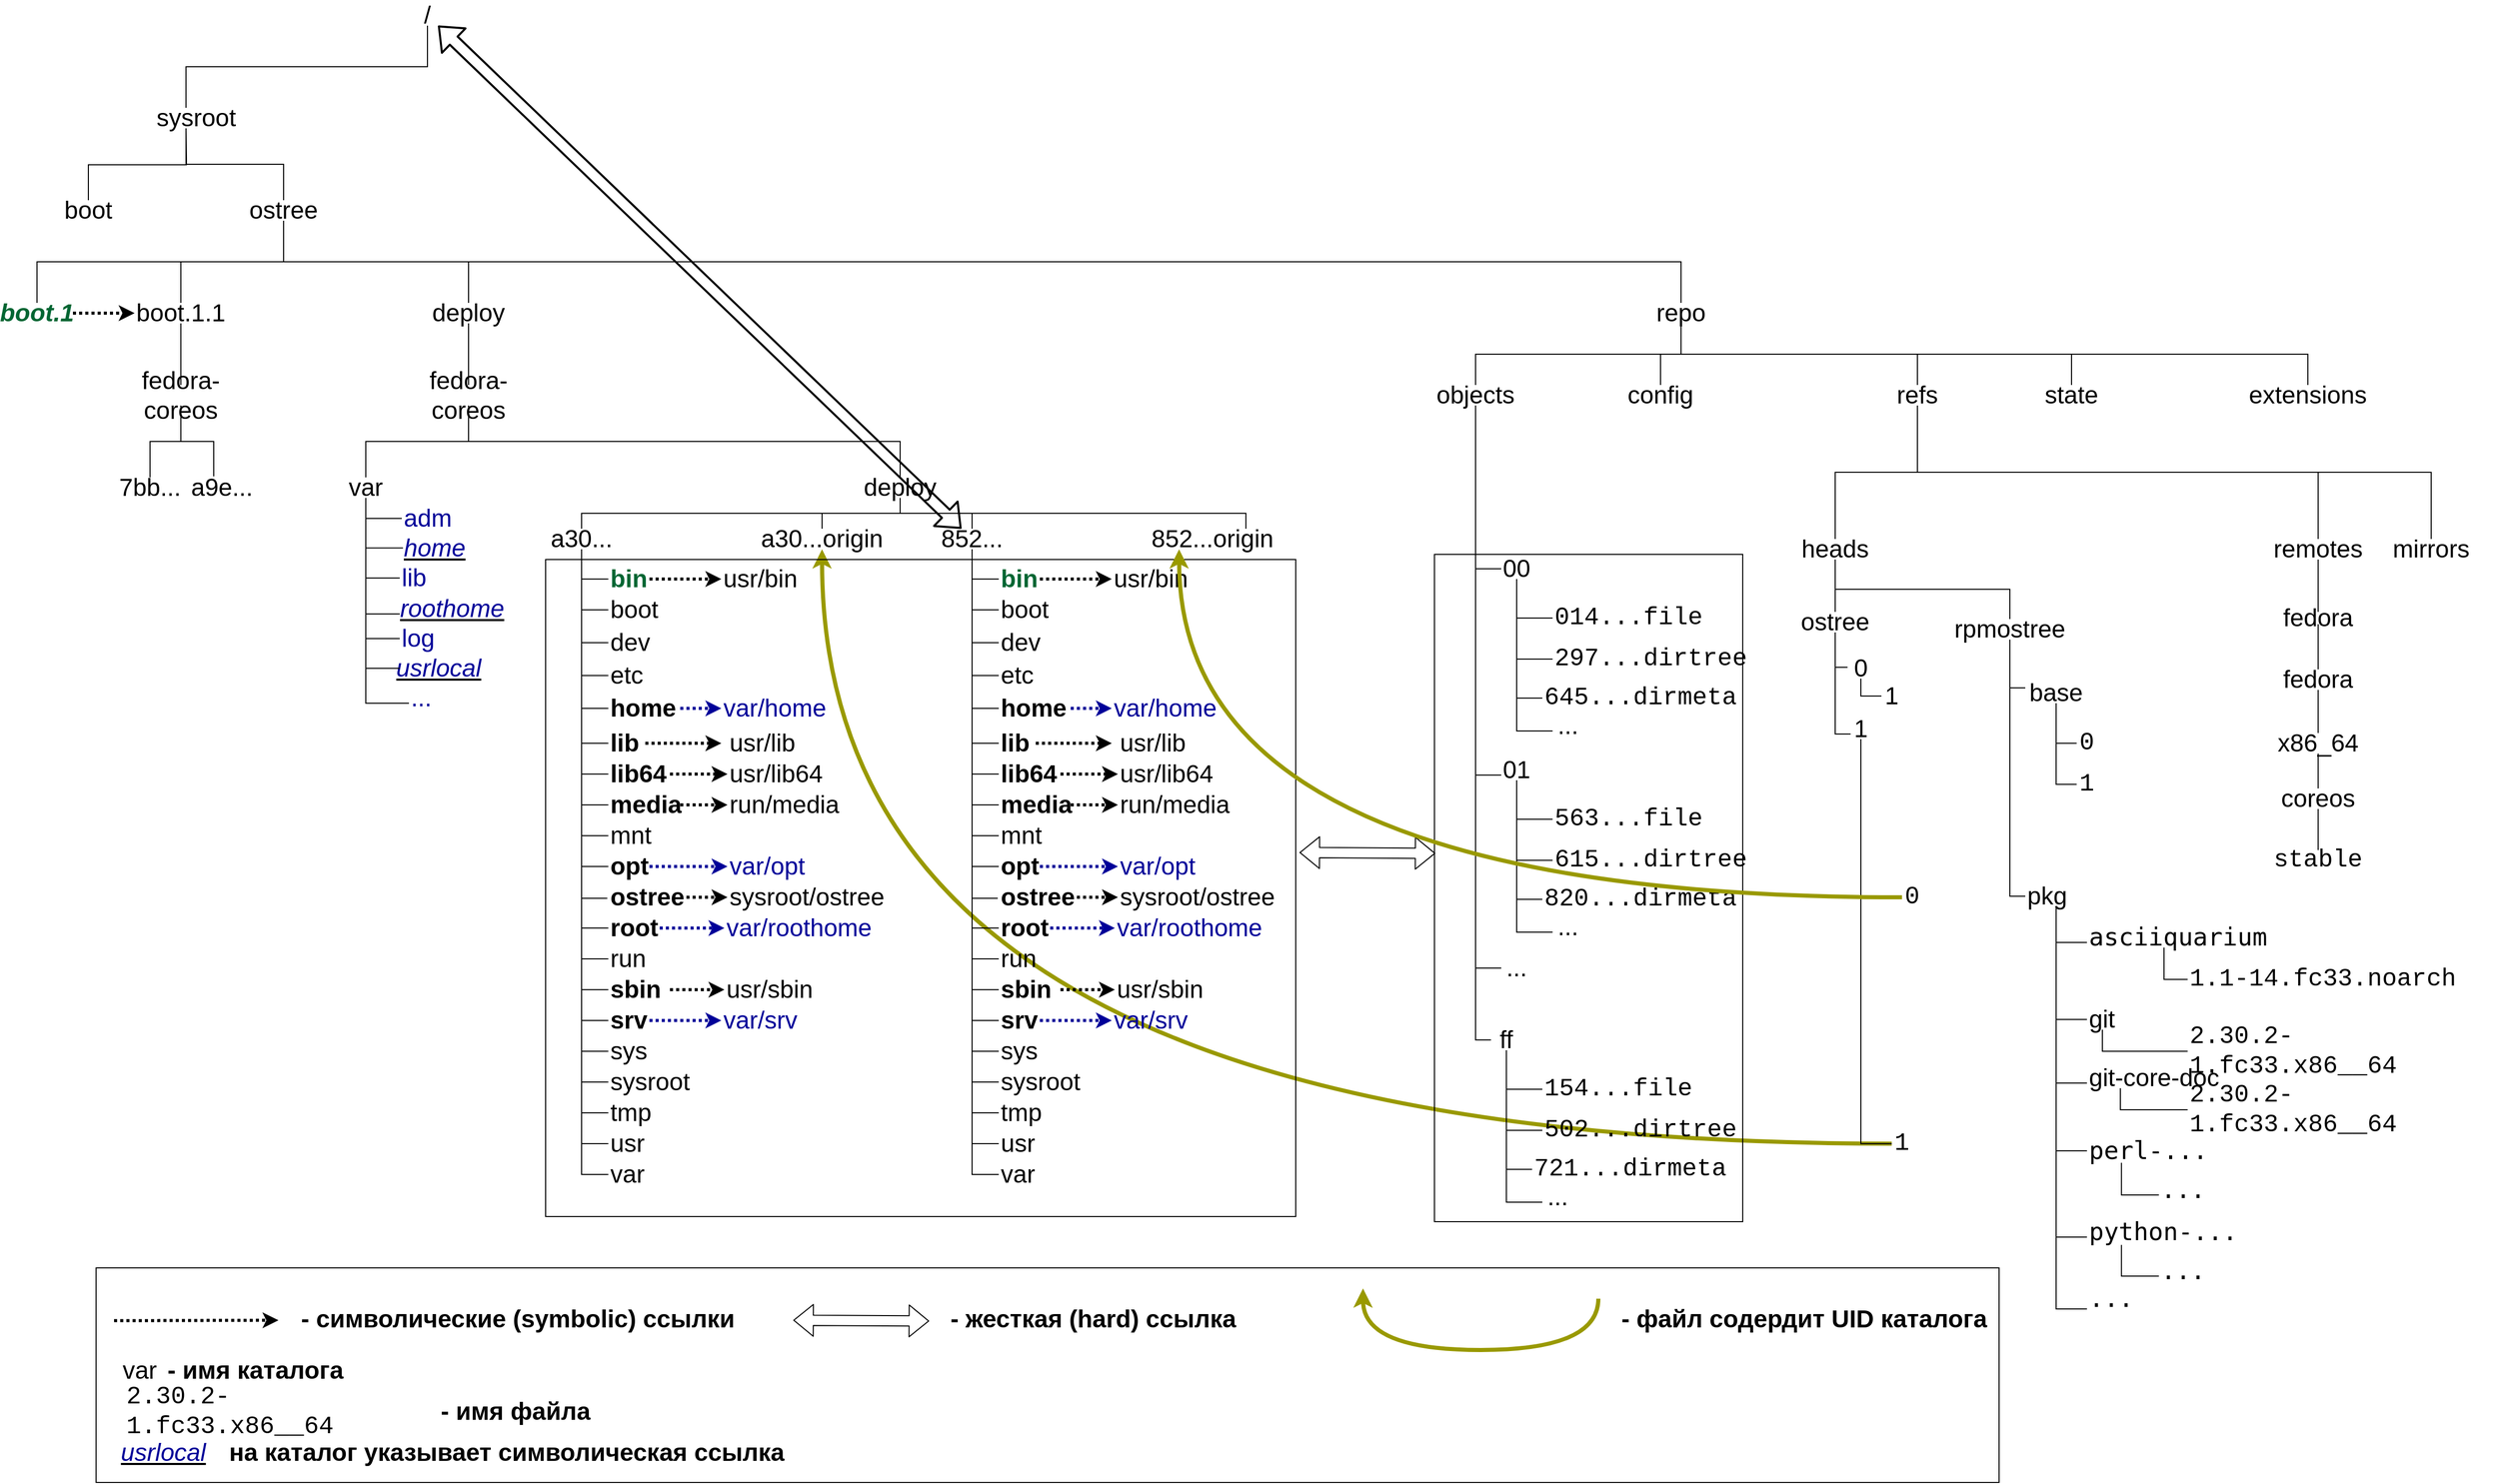 <mxfile version="13.6.2" type="device"><diagram id="hovOiLSN3fk6FV6XqGl9" name="Page-1"><mxGraphModel dx="2858" dy="2325" grid="1" gridSize="10" guides="1" tooltips="1" connect="1" arrows="1" fold="1" page="1" pageScale="1" pageWidth="827" pageHeight="1169" math="0" shadow="0"><root><mxCell id="0"/><mxCell id="1" parent="0"/><mxCell id="fpudQsKCezdA4BCuCX7K-291" value="" style="endArrow=classic;html=1;shadow=0;strokeWidth=4;exitX=0;exitY=0.5;exitDx=0;exitDy=0;edgeStyle=orthogonalEdgeStyle;elbow=vertical;curved=1;strokeColor=#999900;" edge="1" parent="1" source="fpudQsKCezdA4BCuCX7K-287" target="fpudQsKCezdA4BCuCX7K-60"><mxGeometry width="50" height="50" relative="1" as="geometry"><mxPoint x="1250" y="610" as="sourcePoint"/><mxPoint x="1300" y="560" as="targetPoint"/></mxGeometry></mxCell><mxCell id="fpudQsKCezdA4BCuCX7K-203" value="" style="endArrow=classic;html=1;shadow=0;strokeColor=#000000;strokeWidth=2;shape=flexArrow;startArrow=block;" edge="1" parent="1" source="fpudQsKCezdA4BCuCX7K-24" target="fpudQsKCezdA4BCuCX7K-138"><mxGeometry width="50" height="50" relative="1" as="geometry"><mxPoint x="880" y="500" as="sourcePoint"/><mxPoint x="930" y="450" as="targetPoint"/></mxGeometry></mxCell><mxCell id="fpudQsKCezdA4BCuCX7K-243" value="" style="rounded=0;whiteSpace=wrap;html=1;strokeWidth=1;fillColor=none;" vertex="1" parent="1"><mxGeometry x="470" y="450" width="730" height="640" as="geometry"/></mxCell><mxCell id="fpudQsKCezdA4BCuCX7K-1" value="&lt;span style=&quot;font-size: 24px&quot;&gt;sysroot&lt;/span&gt;" style="text;html=1;strokeColor=none;fillColor=none;align=center;verticalAlign=middle;whiteSpace=wrap;rounded=0;strokeWidth=124;" vertex="1" parent="1"><mxGeometry x="110" y="10" width="40" height="20" as="geometry"/></mxCell><mxCell id="fpudQsKCezdA4BCuCX7K-4" value="&lt;font style=&quot;font-size: 24px&quot;&gt;ostree&lt;/font&gt;" style="text;html=1;strokeColor=none;fillColor=none;align=center;verticalAlign=middle;whiteSpace=wrap;rounded=0;" vertex="1" parent="1"><mxGeometry x="180" y="100" width="70" height="20" as="geometry"/></mxCell><mxCell id="fpudQsKCezdA4BCuCX7K-5" value="" style="endArrow=none;html=1;entryX=0.25;entryY=1;entryDx=0;entryDy=0;exitX=0.5;exitY=0;exitDx=0;exitDy=0;edgeStyle=orthogonalEdgeStyle;rounded=0;" edge="1" parent="1" source="fpudQsKCezdA4BCuCX7K-4" target="fpudQsKCezdA4BCuCX7K-1"><mxGeometry width="50" height="50" relative="1" as="geometry"><mxPoint x="390" y="370" as="sourcePoint"/><mxPoint x="440" y="320" as="targetPoint"/></mxGeometry></mxCell><mxCell id="fpudQsKCezdA4BCuCX7K-6" value="&lt;font style=&quot;font-size: 24px&quot;&gt;boot.1.1&lt;/font&gt;" style="text;html=1;strokeColor=none;fillColor=none;align=center;verticalAlign=middle;whiteSpace=wrap;rounded=0;" vertex="1" parent="1"><mxGeometry x="70" y="200" width="90" height="20" as="geometry"/></mxCell><mxCell id="fpudQsKCezdA4BCuCX7K-7" value="&lt;font style=&quot;font-size: 24px&quot; color=&quot;#006633&quot;&gt;&lt;i&gt;&lt;b&gt;boot.1&lt;/b&gt;&lt;/i&gt;&lt;/font&gt;" style="text;html=1;strokeColor=none;fillColor=none;align=center;verticalAlign=middle;whiteSpace=wrap;rounded=0;" vertex="1" parent="1"><mxGeometry x="-60" y="200" width="70" height="20" as="geometry"/></mxCell><mxCell id="fpudQsKCezdA4BCuCX7K-8" value="&lt;font style=&quot;font-size: 24px&quot;&gt;deploy&lt;/font&gt;" style="text;html=1;strokeColor=none;fillColor=none;align=center;verticalAlign=middle;whiteSpace=wrap;rounded=0;" vertex="1" parent="1"><mxGeometry x="350" y="200" width="90" height="20" as="geometry"/></mxCell><mxCell id="fpudQsKCezdA4BCuCX7K-9" value="&lt;font style=&quot;font-size: 24px&quot;&gt;repo&lt;/font&gt;" style="text;html=1;strokeColor=none;fillColor=none;align=center;verticalAlign=middle;whiteSpace=wrap;rounded=0;" vertex="1" parent="1"><mxGeometry x="1530" y="200" width="90" height="20" as="geometry"/></mxCell><mxCell id="fpudQsKCezdA4BCuCX7K-10" value="" style="endArrow=none;html=1;entryX=0.5;entryY=1;entryDx=0;entryDy=0;exitX=0.5;exitY=0;exitDx=0;exitDy=0;edgeStyle=elbowEdgeStyle;elbow=vertical;rounded=0;" edge="1" parent="1" source="fpudQsKCezdA4BCuCX7K-7" target="fpudQsKCezdA4BCuCX7K-4"><mxGeometry width="50" height="50" relative="1" as="geometry"><mxPoint x="390" y="370" as="sourcePoint"/><mxPoint x="440" y="320" as="targetPoint"/></mxGeometry></mxCell><mxCell id="fpudQsKCezdA4BCuCX7K-11" value="" style="endArrow=none;html=1;entryX=0.5;entryY=1;entryDx=0;entryDy=0;exitX=0.5;exitY=0;exitDx=0;exitDy=0;edgeStyle=elbowEdgeStyle;elbow=vertical;rounded=0;" edge="1" parent="1" source="fpudQsKCezdA4BCuCX7K-6" target="fpudQsKCezdA4BCuCX7K-4"><mxGeometry width="50" height="50" relative="1" as="geometry"><mxPoint x="390" y="370" as="sourcePoint"/><mxPoint x="440" y="320" as="targetPoint"/></mxGeometry></mxCell><mxCell id="fpudQsKCezdA4BCuCX7K-12" value="" style="endArrow=none;html=1;entryX=0.5;entryY=1;entryDx=0;entryDy=0;exitX=0.5;exitY=0;exitDx=0;exitDy=0;edgeStyle=elbowEdgeStyle;elbow=vertical;rounded=0;" edge="1" parent="1" source="fpudQsKCezdA4BCuCX7K-8" target="fpudQsKCezdA4BCuCX7K-4"><mxGeometry width="50" height="50" relative="1" as="geometry"><mxPoint x="125" y="210" as="sourcePoint"/><mxPoint x="225" y="130" as="targetPoint"/></mxGeometry></mxCell><mxCell id="fpudQsKCezdA4BCuCX7K-13" value="" style="endArrow=none;html=1;entryX=0.5;entryY=1;entryDx=0;entryDy=0;exitX=0.5;exitY=0;exitDx=0;exitDy=0;edgeStyle=elbowEdgeStyle;elbow=vertical;rounded=0;" edge="1" parent="1" source="fpudQsKCezdA4BCuCX7K-9" target="fpudQsKCezdA4BCuCX7K-4"><mxGeometry width="50" height="50" relative="1" as="geometry"><mxPoint x="245" y="210" as="sourcePoint"/><mxPoint x="225" y="130" as="targetPoint"/></mxGeometry></mxCell><mxCell id="fpudQsKCezdA4BCuCX7K-14" value="" style="endArrow=classic;html=1;exitX=1;exitY=0.5;exitDx=0;exitDy=0;shadow=0;dashed=1;dashPattern=1 1;strokeWidth=3;" edge="1" parent="1" source="fpudQsKCezdA4BCuCX7K-7" target="fpudQsKCezdA4BCuCX7K-6"><mxGeometry width="50" height="50" relative="1" as="geometry"><mxPoint x="390" y="370" as="sourcePoint"/><mxPoint x="440" y="320" as="targetPoint"/></mxGeometry></mxCell><mxCell id="fpudQsKCezdA4BCuCX7K-15" value="&lt;font style=&quot;font-size: 24px&quot;&gt;fedora-coreos&lt;/font&gt;" style="text;html=1;strokeColor=none;fillColor=none;align=center;verticalAlign=middle;whiteSpace=wrap;rounded=0;" vertex="1" parent="1"><mxGeometry x="80" y="280" width="70" height="20" as="geometry"/></mxCell><mxCell id="fpudQsKCezdA4BCuCX7K-17" value="" style="endArrow=none;html=1;shadow=0;strokeWidth=1;entryX=0.5;entryY=1;entryDx=0;entryDy=0;" edge="1" parent="1" source="fpudQsKCezdA4BCuCX7K-15" target="fpudQsKCezdA4BCuCX7K-6"><mxGeometry width="50" height="50" relative="1" as="geometry"><mxPoint x="390" y="370" as="sourcePoint"/><mxPoint x="440" y="320" as="targetPoint"/></mxGeometry></mxCell><mxCell id="fpudQsKCezdA4BCuCX7K-18" value="&lt;font style=&quot;font-size: 24px&quot;&gt;7bb...&lt;/font&gt;" style="text;html=1;strokeColor=none;fillColor=none;align=center;verticalAlign=middle;whiteSpace=wrap;rounded=0;" vertex="1" parent="1"><mxGeometry x="50" y="370" width="70" height="20" as="geometry"/></mxCell><mxCell id="fpudQsKCezdA4BCuCX7K-19" value="&lt;font style=&quot;font-size: 24px&quot;&gt;a9e...&lt;/font&gt;" style="text;html=1;strokeColor=none;fillColor=none;align=center;verticalAlign=middle;whiteSpace=wrap;rounded=0;" vertex="1" parent="1"><mxGeometry x="120" y="370" width="70" height="20" as="geometry"/></mxCell><mxCell id="fpudQsKCezdA4BCuCX7K-20" value="" style="endArrow=none;html=1;shadow=0;strokeWidth=1;exitX=0.5;exitY=0;exitDx=0;exitDy=0;edgeStyle=orthogonalEdgeStyle;rounded=0;" edge="1" parent="1" source="fpudQsKCezdA4BCuCX7K-18" target="fpudQsKCezdA4BCuCX7K-15"><mxGeometry width="50" height="50" relative="1" as="geometry"><mxPoint x="390" y="370" as="sourcePoint"/><mxPoint x="440" y="320" as="targetPoint"/></mxGeometry></mxCell><mxCell id="fpudQsKCezdA4BCuCX7K-21" value="" style="endArrow=none;html=1;shadow=0;strokeWidth=1;exitX=0.386;exitY=-0.05;exitDx=0;exitDy=0;edgeStyle=orthogonalEdgeStyle;rounded=0;exitPerimeter=0;" edge="1" parent="1" source="fpudQsKCezdA4BCuCX7K-19" target="fpudQsKCezdA4BCuCX7K-15"><mxGeometry width="50" height="50" relative="1" as="geometry"><mxPoint x="65" y="380" as="sourcePoint"/><mxPoint x="125" y="310" as="targetPoint"/></mxGeometry></mxCell><mxCell id="fpudQsKCezdA4BCuCX7K-22" value="&lt;font style=&quot;font-size: 24px&quot;&gt;boot&lt;/font&gt;" style="text;html=1;strokeColor=none;fillColor=none;align=center;verticalAlign=middle;whiteSpace=wrap;rounded=0;" vertex="1" parent="1"><mxGeometry x="-10" y="100" width="70" height="20" as="geometry"/></mxCell><mxCell id="fpudQsKCezdA4BCuCX7K-23" value="" style="endArrow=none;html=1;exitX=0.5;exitY=0;exitDx=0;exitDy=0;edgeStyle=orthogonalEdgeStyle;rounded=0;" edge="1" parent="1" source="fpudQsKCezdA4BCuCX7K-22"><mxGeometry width="50" height="50" relative="1" as="geometry"><mxPoint x="225" y="110" as="sourcePoint"/><mxPoint x="120" y="30" as="targetPoint"/></mxGeometry></mxCell><mxCell id="fpudQsKCezdA4BCuCX7K-24" value="&lt;font style=&quot;font-size: 24px&quot;&gt;/&lt;/font&gt;" style="text;html=1;strokeColor=none;fillColor=none;align=center;verticalAlign=middle;whiteSpace=wrap;rounded=0;" vertex="1" parent="1"><mxGeometry x="310" y="-90" width="90" height="20" as="geometry"/></mxCell><mxCell id="fpudQsKCezdA4BCuCX7K-25" value="" style="endArrow=none;html=1;entryX=0.5;entryY=1;entryDx=0;entryDy=0;edgeStyle=orthogonalEdgeStyle;rounded=0;exitX=0.25;exitY=0;exitDx=0;exitDy=0;" edge="1" parent="1" source="fpudQsKCezdA4BCuCX7K-1" target="fpudQsKCezdA4BCuCX7K-24"><mxGeometry width="50" height="50" relative="1" as="geometry"><mxPoint x="120" y="-10" as="sourcePoint"/><mxPoint x="130" y="40" as="targetPoint"/></mxGeometry></mxCell><mxCell id="fpudQsKCezdA4BCuCX7K-28" value="" style="edgeStyle=orthogonalEdgeStyle;rounded=0;orthogonalLoop=1;jettySize=auto;html=1;shadow=0;strokeWidth=1;endArrow=none;endFill=0;" edge="1" parent="1" source="fpudQsKCezdA4BCuCX7K-26"><mxGeometry relative="1" as="geometry"><mxPoint x="395" y="220" as="targetPoint"/></mxGeometry></mxCell><mxCell id="fpudQsKCezdA4BCuCX7K-26" value="&lt;font style=&quot;font-size: 24px&quot;&gt;fedora-coreos&lt;/font&gt;" style="text;html=1;strokeColor=none;fillColor=none;align=center;verticalAlign=middle;whiteSpace=wrap;rounded=0;" vertex="1" parent="1"><mxGeometry x="360" y="280" width="70" height="20" as="geometry"/></mxCell><mxCell id="fpudQsKCezdA4BCuCX7K-30" value="&lt;font style=&quot;font-size: 24px&quot;&gt;deploy&lt;/font&gt;" style="text;html=1;strokeColor=none;fillColor=none;align=center;verticalAlign=middle;whiteSpace=wrap;rounded=0;" vertex="1" parent="1"><mxGeometry x="770" y="370" width="90" height="20" as="geometry"/></mxCell><mxCell id="fpudQsKCezdA4BCuCX7K-31" value="&lt;font style=&quot;font-size: 24px&quot;&gt;var&lt;/font&gt;" style="text;html=1;strokeColor=none;fillColor=none;align=center;verticalAlign=middle;whiteSpace=wrap;rounded=0;" vertex="1" parent="1"><mxGeometry x="280" y="370" width="30" height="20" as="geometry"/></mxCell><mxCell id="fpudQsKCezdA4BCuCX7K-34" value="" style="endArrow=none;html=1;shadow=0;strokeWidth=1;exitX=0.5;exitY=0;exitDx=0;exitDy=0;edgeStyle=orthogonalEdgeStyle;rounded=0;" edge="1" parent="1" source="fpudQsKCezdA4BCuCX7K-31" target="fpudQsKCezdA4BCuCX7K-26"><mxGeometry width="50" height="50" relative="1" as="geometry"><mxPoint x="390" y="210" as="sourcePoint"/><mxPoint x="440" y="160" as="targetPoint"/></mxGeometry></mxCell><mxCell id="fpudQsKCezdA4BCuCX7K-35" value="" style="endArrow=none;html=1;shadow=0;strokeWidth=1;entryX=0.5;entryY=0;entryDx=0;entryDy=0;exitX=0.5;exitY=1;exitDx=0;exitDy=0;edgeStyle=orthogonalEdgeStyle;rounded=0;" edge="1" parent="1" source="fpudQsKCezdA4BCuCX7K-26" target="fpudQsKCezdA4BCuCX7K-30"><mxGeometry width="50" height="50" relative="1" as="geometry"><mxPoint x="390" y="210" as="sourcePoint"/><mxPoint x="440" y="160" as="targetPoint"/></mxGeometry></mxCell><mxCell id="fpudQsKCezdA4BCuCX7K-36" value="&lt;span style=&quot;font-size: 24px&quot;&gt;&lt;font color=&quot;#000099&quot;&gt;adm&lt;/font&gt;&lt;/span&gt;" style="text;html=1;strokeColor=none;fillColor=none;align=left;verticalAlign=middle;whiteSpace=wrap;rounded=0;" vertex="1" parent="1"><mxGeometry x="330" y="400" width="36" height="20" as="geometry"/></mxCell><mxCell id="fpudQsKCezdA4BCuCX7K-37" value="&lt;span style=&quot;font-size: 24px&quot;&gt;&lt;u&gt;&lt;i&gt;&lt;font color=&quot;#000099&quot;&gt;home&lt;/font&gt;&lt;/i&gt;&lt;/u&gt;&lt;/span&gt;" style="text;html=1;strokeColor=none;fillColor=none;align=center;verticalAlign=middle;whiteSpace=wrap;rounded=0;" vertex="1" parent="1"><mxGeometry x="334" y="429" width="56" height="20" as="geometry"/></mxCell><mxCell id="fpudQsKCezdA4BCuCX7K-38" value="&lt;span style=&quot;font-size: 24px&quot;&gt;&lt;font color=&quot;#000099&quot;&gt;lib&lt;/font&gt;&lt;/span&gt;" style="text;html=1;strokeColor=none;fillColor=none;align=left;verticalAlign=middle;whiteSpace=wrap;rounded=0;" vertex="1" parent="1"><mxGeometry x="328" y="458" width="36" height="20" as="geometry"/></mxCell><mxCell id="fpudQsKCezdA4BCuCX7K-40" value="&lt;span style=&quot;font-size: 24px&quot;&gt;&lt;font color=&quot;#000099&quot;&gt;log&lt;/font&gt;&lt;/span&gt;" style="text;html=1;strokeColor=none;fillColor=none;align=left;verticalAlign=middle;whiteSpace=wrap;rounded=0;" vertex="1" parent="1"><mxGeometry x="328" y="517" width="36" height="20" as="geometry"/></mxCell><mxCell id="fpudQsKCezdA4BCuCX7K-41" value="&lt;span style=&quot;font-size: 24px&quot;&gt;&lt;u&gt;&lt;i&gt;&lt;font color=&quot;#000099&quot;&gt;roothome&lt;/font&gt;&lt;/i&gt;&lt;/u&gt;&lt;/span&gt;" style="text;html=1;strokeColor=none;fillColor=none;align=center;verticalAlign=middle;whiteSpace=wrap;rounded=0;" vertex="1" parent="1"><mxGeometry x="328" y="488" width="102" height="20" as="geometry"/></mxCell><mxCell id="fpudQsKCezdA4BCuCX7K-42" value="&lt;span style=&quot;font-size: 24px&quot;&gt;&lt;u&gt;&lt;i&gt;&lt;font color=&quot;#000099&quot;&gt;usrlocal&lt;/font&gt;&lt;/i&gt;&lt;/u&gt;&lt;/span&gt;" style="text;html=1;strokeColor=none;fillColor=none;align=center;verticalAlign=middle;whiteSpace=wrap;rounded=0;" vertex="1" parent="1"><mxGeometry x="328" y="546" width="76" height="20" as="geometry"/></mxCell><mxCell id="fpudQsKCezdA4BCuCX7K-43" value="&lt;span style=&quot;font-size: 24px&quot;&gt;&lt;font color=&quot;#000099&quot;&gt;...&lt;/font&gt;&lt;/span&gt;" style="text;html=1;strokeColor=none;fillColor=none;align=left;verticalAlign=middle;whiteSpace=wrap;rounded=0;" vertex="1" parent="1"><mxGeometry x="337" y="570" width="36" height="30" as="geometry"/></mxCell><mxCell id="fpudQsKCezdA4BCuCX7K-45" value="" style="endArrow=none;html=1;shadow=0;strokeWidth=1;exitX=-0.05;exitY=0.49;exitDx=0;exitDy=0;entryX=0.5;entryY=1;entryDx=0;entryDy=0;edgeStyle=orthogonalEdgeStyle;rounded=0;exitPerimeter=0;" edge="1" parent="1" source="fpudQsKCezdA4BCuCX7K-37" target="fpudQsKCezdA4BCuCX7K-31"><mxGeometry width="50" height="50" relative="1" as="geometry"><mxPoint x="390" y="360" as="sourcePoint"/><mxPoint x="440" y="310" as="targetPoint"/><Array as="points"><mxPoint x="295" y="439"/></Array></mxGeometry></mxCell><mxCell id="fpudQsKCezdA4BCuCX7K-46" style="edgeStyle=orthogonalEdgeStyle;rounded=0;orthogonalLoop=1;jettySize=auto;html=1;exitX=0.5;exitY=1;exitDx=0;exitDy=0;shadow=0;startArrow=none;startFill=0;endArrow=none;endFill=0;strokeWidth=1;" edge="1" parent="1" source="fpudQsKCezdA4BCuCX7K-37" target="fpudQsKCezdA4BCuCX7K-37"><mxGeometry relative="1" as="geometry"/></mxCell><mxCell id="fpudQsKCezdA4BCuCX7K-47" value="" style="endArrow=none;html=1;shadow=0;strokeWidth=1;edgeStyle=orthogonalEdgeStyle;rounded=0;exitX=0;exitY=0.5;exitDx=0;exitDy=0;" edge="1" parent="1" source="fpudQsKCezdA4BCuCX7K-36"><mxGeometry width="50" height="50" relative="1" as="geometry"><mxPoint x="320" y="450" as="sourcePoint"/><mxPoint x="295" y="400" as="targetPoint"/><Array as="points"><mxPoint x="295" y="410"/></Array></mxGeometry></mxCell><mxCell id="fpudQsKCezdA4BCuCX7K-49" value="" style="endArrow=none;html=1;shadow=0;strokeWidth=1;exitX=0;exitY=0.5;exitDx=0;exitDy=0;entryX=0.5;entryY=1;entryDx=0;entryDy=0;edgeStyle=orthogonalEdgeStyle;rounded=0;" edge="1" parent="1" source="fpudQsKCezdA4BCuCX7K-38" target="fpudQsKCezdA4BCuCX7K-31"><mxGeometry width="50" height="50" relative="1" as="geometry"><mxPoint x="337.2" y="459.8" as="sourcePoint"/><mxPoint x="305" y="400" as="targetPoint"/><Array as="points"><mxPoint x="295" y="468"/></Array></mxGeometry></mxCell><mxCell id="fpudQsKCezdA4BCuCX7K-55" value="" style="endArrow=none;html=1;shadow=0;strokeWidth=1;edgeStyle=orthogonalEdgeStyle;rounded=0;" edge="1" parent="1" source="fpudQsKCezdA4BCuCX7K-43" target="fpudQsKCezdA4BCuCX7K-31"><mxGeometry width="50" height="50" relative="1" as="geometry"><mxPoint x="310" y="570" as="sourcePoint"/><mxPoint x="360" y="430" as="targetPoint"/><Array as="points"><mxPoint x="295" y="590"/></Array></mxGeometry></mxCell><mxCell id="fpudQsKCezdA4BCuCX7K-56" value="" style="endArrow=none;html=1;shadow=0;strokeWidth=1;exitX=0;exitY=0.5;exitDx=0;exitDy=0;entryX=0.5;entryY=1;entryDx=0;entryDy=0;edgeStyle=orthogonalEdgeStyle;rounded=0;" edge="1" parent="1" source="fpudQsKCezdA4BCuCX7K-40" target="fpudQsKCezdA4BCuCX7K-31"><mxGeometry width="50" height="50" relative="1" as="geometry"><mxPoint x="310" y="480" as="sourcePoint"/><mxPoint x="300" y="520" as="targetPoint"/><Array as="points"><mxPoint x="295" y="527"/></Array></mxGeometry></mxCell><mxCell id="fpudQsKCezdA4BCuCX7K-57" value="" style="endArrow=none;html=1;shadow=0;strokeWidth=1;exitX=0;exitY=0.5;exitDx=0;exitDy=0;edgeStyle=orthogonalEdgeStyle;rounded=0;" edge="1" parent="1" source="fpudQsKCezdA4BCuCX7K-42" target="fpudQsKCezdA4BCuCX7K-31"><mxGeometry width="50" height="50" relative="1" as="geometry"><mxPoint x="338" y="530" as="sourcePoint"/><mxPoint x="300" y="390" as="targetPoint"/></mxGeometry></mxCell><mxCell id="fpudQsKCezdA4BCuCX7K-58" value="&lt;font style=&quot;font-size: 24px&quot;&gt;a30...&lt;/font&gt;" style="text;html=1;strokeColor=none;fillColor=none;align=center;verticalAlign=middle;whiteSpace=wrap;rounded=0;" vertex="1" parent="1"><mxGeometry x="470" y="420" width="70" height="20" as="geometry"/></mxCell><mxCell id="fpudQsKCezdA4BCuCX7K-60" value="&lt;font style=&quot;font-size: 24px&quot;&gt;a30...origin&lt;/font&gt;" style="text;html=1;strokeColor=none;fillColor=none;align=center;verticalAlign=middle;whiteSpace=wrap;rounded=0;" vertex="1" parent="1"><mxGeometry x="674" y="420" width="130" height="20" as="geometry"/></mxCell><mxCell id="fpudQsKCezdA4BCuCX7K-63" value="" style="endArrow=none;html=1;shadow=0;strokeWidth=1;exitX=0.5;exitY=0;exitDx=0;exitDy=0;edgeStyle=orthogonalEdgeStyle;rounded=0;" edge="1" parent="1" source="fpudQsKCezdA4BCuCX7K-58" target="fpudQsKCezdA4BCuCX7K-30"><mxGeometry width="50" height="50" relative="1" as="geometry"><mxPoint x="340" y="330" as="sourcePoint"/><mxPoint x="390" y="280" as="targetPoint"/></mxGeometry></mxCell><mxCell id="fpudQsKCezdA4BCuCX7K-64" value="" style="endArrow=none;html=1;shadow=0;strokeWidth=1;exitX=0.5;exitY=0;exitDx=0;exitDy=0;edgeStyle=orthogonalEdgeStyle;rounded=0;" edge="1" parent="1" source="fpudQsKCezdA4BCuCX7K-60" target="fpudQsKCezdA4BCuCX7K-30"><mxGeometry width="50" height="50" relative="1" as="geometry"><mxPoint x="515" y="430.0" as="sourcePoint"/><mxPoint x="548.97" y="404" as="targetPoint"/></mxGeometry></mxCell><mxCell id="fpudQsKCezdA4BCuCX7K-67" value="&lt;span style=&quot;font-size: 24px&quot;&gt;&lt;b&gt;&lt;font color=&quot;#006633&quot;&gt;bin&lt;/font&gt;&lt;/b&gt;&lt;/span&gt;" style="text;html=1;strokeColor=none;fillColor=none;align=left;verticalAlign=middle;whiteSpace=wrap;rounded=0;" vertex="1" parent="1"><mxGeometry x="531" y="449" width="40" height="40" as="geometry"/></mxCell><mxCell id="fpudQsKCezdA4BCuCX7K-68" value="&lt;span style=&quot;font-size: 24px&quot;&gt;boot&lt;/span&gt;" style="text;html=1;strokeColor=none;fillColor=none;align=left;verticalAlign=middle;whiteSpace=wrap;rounded=0;" vertex="1" parent="1"><mxGeometry x="531" y="489" width="36" height="20" as="geometry"/></mxCell><mxCell id="fpudQsKCezdA4BCuCX7K-69" value="&lt;span style=&quot;font-size: 24px&quot;&gt;dev&lt;/span&gt;" style="text;html=1;strokeColor=none;fillColor=none;align=left;verticalAlign=middle;whiteSpace=wrap;rounded=0;" vertex="1" parent="1"><mxGeometry x="531" y="521" width="36" height="20" as="geometry"/></mxCell><mxCell id="fpudQsKCezdA4BCuCX7K-70" value="&lt;span style=&quot;font-size: 24px&quot;&gt;etc&lt;/span&gt;" style="text;html=1;strokeColor=none;fillColor=none;align=left;verticalAlign=middle;whiteSpace=wrap;rounded=0;" vertex="1" parent="1"><mxGeometry x="531" y="553" width="36" height="20" as="geometry"/></mxCell><mxCell id="fpudQsKCezdA4BCuCX7K-71" value="&lt;span style=&quot;font-size: 24px&quot;&gt;&lt;b&gt;home&lt;/b&gt;&lt;/span&gt;" style="text;html=1;strokeColor=none;fillColor=none;align=left;verticalAlign=middle;whiteSpace=wrap;rounded=0;" vertex="1" parent="1"><mxGeometry x="531" y="585" width="36" height="20" as="geometry"/></mxCell><mxCell id="fpudQsKCezdA4BCuCX7K-72" value="&lt;span style=&quot;font-size: 24px&quot;&gt;&lt;b&gt;lib&lt;/b&gt;&lt;/span&gt;" style="text;html=1;strokeColor=none;fillColor=none;align=left;verticalAlign=middle;whiteSpace=wrap;rounded=0;" vertex="1" parent="1"><mxGeometry x="531" y="619" width="36" height="20" as="geometry"/></mxCell><mxCell id="fpudQsKCezdA4BCuCX7K-73" value="&lt;span style=&quot;font-size: 24px&quot;&gt;&lt;b&gt;lib64&lt;/b&gt;&lt;/span&gt;" style="text;html=1;strokeColor=none;fillColor=none;align=left;verticalAlign=middle;whiteSpace=wrap;rounded=0;" vertex="1" parent="1"><mxGeometry x="531" y="649" width="60" height="20" as="geometry"/></mxCell><mxCell id="fpudQsKCezdA4BCuCX7K-74" value="&lt;span style=&quot;font-size: 24px&quot;&gt;&lt;b&gt;media&lt;/b&gt;&lt;/span&gt;" style="text;html=1;strokeColor=none;fillColor=none;align=left;verticalAlign=middle;whiteSpace=wrap;rounded=0;" vertex="1" parent="1"><mxGeometry x="531" y="679" width="36" height="20" as="geometry"/></mxCell><mxCell id="fpudQsKCezdA4BCuCX7K-75" value="&lt;span style=&quot;font-size: 24px&quot;&gt;mnt&lt;/span&gt;" style="text;html=1;strokeColor=none;fillColor=none;align=left;verticalAlign=middle;whiteSpace=wrap;rounded=0;" vertex="1" parent="1"><mxGeometry x="531" y="709" width="36" height="20" as="geometry"/></mxCell><mxCell id="fpudQsKCezdA4BCuCX7K-76" value="&lt;span style=&quot;font-size: 24px&quot;&gt;&lt;b&gt;opt&lt;/b&gt;&lt;/span&gt;" style="text;html=1;strokeColor=none;fillColor=none;align=left;verticalAlign=middle;whiteSpace=wrap;rounded=0;" vertex="1" parent="1"><mxGeometry x="531" y="739" width="36" height="20" as="geometry"/></mxCell><mxCell id="fpudQsKCezdA4BCuCX7K-77" value="&lt;span style=&quot;font-size: 24px&quot;&gt;&lt;b&gt;ostree&lt;/b&gt;&lt;/span&gt;" style="text;html=1;strokeColor=none;fillColor=none;align=left;verticalAlign=middle;whiteSpace=wrap;rounded=0;" vertex="1" parent="1"><mxGeometry x="531" y="769" width="70" height="20" as="geometry"/></mxCell><mxCell id="fpudQsKCezdA4BCuCX7K-78" value="&lt;span style=&quot;font-size: 24px&quot;&gt;&lt;b&gt;root&lt;/b&gt;&lt;/span&gt;" style="text;html=1;strokeColor=none;fillColor=none;align=left;verticalAlign=middle;whiteSpace=wrap;rounded=0;" vertex="1" parent="1"><mxGeometry x="531" y="799" width="50" height="20" as="geometry"/></mxCell><mxCell id="fpudQsKCezdA4BCuCX7K-79" value="&lt;span style=&quot;font-size: 24px&quot;&gt;run&lt;/span&gt;" style="text;html=1;strokeColor=none;fillColor=none;align=left;verticalAlign=middle;whiteSpace=wrap;rounded=0;" vertex="1" parent="1"><mxGeometry x="531" y="829" width="36" height="20" as="geometry"/></mxCell><mxCell id="fpudQsKCezdA4BCuCX7K-80" value="&lt;span style=&quot;font-size: 24px&quot;&gt;&lt;b&gt;sbin&lt;/b&gt;&lt;/span&gt;" style="text;html=1;strokeColor=none;fillColor=none;align=left;verticalAlign=middle;whiteSpace=wrap;rounded=0;" vertex="1" parent="1"><mxGeometry x="531" y="859" width="60" height="20" as="geometry"/></mxCell><mxCell id="fpudQsKCezdA4BCuCX7K-81" value="&lt;span style=&quot;font-size: 24px&quot;&gt;&lt;b&gt;srv&lt;/b&gt;&lt;/span&gt;" style="text;html=1;strokeColor=none;fillColor=none;align=left;verticalAlign=middle;whiteSpace=wrap;rounded=0;" vertex="1" parent="1"><mxGeometry x="531" y="889" width="40" height="20" as="geometry"/></mxCell><mxCell id="fpudQsKCezdA4BCuCX7K-82" value="&lt;span style=&quot;font-size: 24px&quot;&gt;sys&lt;/span&gt;" style="text;html=1;strokeColor=none;fillColor=none;align=left;verticalAlign=middle;whiteSpace=wrap;rounded=0;" vertex="1" parent="1"><mxGeometry x="531" y="919" width="36" height="20" as="geometry"/></mxCell><mxCell id="fpudQsKCezdA4BCuCX7K-83" value="&lt;span style=&quot;font-size: 24px&quot;&gt;sysroot&lt;/span&gt;" style="text;html=1;strokeColor=none;fillColor=none;align=left;verticalAlign=middle;whiteSpace=wrap;rounded=0;" vertex="1" parent="1"><mxGeometry x="531" y="949" width="36" height="20" as="geometry"/></mxCell><mxCell id="fpudQsKCezdA4BCuCX7K-84" value="&lt;span style=&quot;font-size: 24px&quot;&gt;tmp&lt;/span&gt;" style="text;html=1;strokeColor=none;fillColor=none;align=left;verticalAlign=middle;whiteSpace=wrap;rounded=0;" vertex="1" parent="1"><mxGeometry x="531" y="979" width="36" height="20" as="geometry"/></mxCell><mxCell id="fpudQsKCezdA4BCuCX7K-85" value="&lt;span style=&quot;font-size: 24px&quot;&gt;usr&lt;/span&gt;" style="text;html=1;strokeColor=none;fillColor=none;align=left;verticalAlign=middle;whiteSpace=wrap;rounded=0;" vertex="1" parent="1"><mxGeometry x="531" y="1009" width="36" height="20" as="geometry"/></mxCell><mxCell id="fpudQsKCezdA4BCuCX7K-86" value="&lt;span style=&quot;font-size: 24px&quot;&gt;var&lt;/span&gt;" style="text;html=1;strokeColor=none;fillColor=none;align=left;verticalAlign=middle;whiteSpace=wrap;rounded=0;" vertex="1" parent="1"><mxGeometry x="531" y="1039" width="36" height="20" as="geometry"/></mxCell><mxCell id="fpudQsKCezdA4BCuCX7K-87" value="&lt;span style=&quot;font-size: 24px&quot;&gt;usr/bin&lt;/span&gt;" style="text;html=1;strokeColor=none;fillColor=none;align=left;verticalAlign=middle;whiteSpace=wrap;rounded=0;" vertex="1" parent="1"><mxGeometry x="641" y="459" width="36" height="20" as="geometry"/></mxCell><mxCell id="fpudQsKCezdA4BCuCX7K-88" value="" style="endArrow=classic;html=1;shadow=0;strokeWidth=3;exitX=1;exitY=0.5;exitDx=0;exitDy=0;entryX=0;entryY=0.5;entryDx=0;entryDy=0;dashed=1;dashPattern=1 1;" edge="1" parent="1" source="fpudQsKCezdA4BCuCX7K-67" target="fpudQsKCezdA4BCuCX7K-87"><mxGeometry width="50" height="50" relative="1" as="geometry"><mxPoint x="651" y="489" as="sourcePoint"/><mxPoint x="701" y="439" as="targetPoint"/></mxGeometry></mxCell><mxCell id="fpudQsKCezdA4BCuCX7K-89" value="&lt;span style=&quot;font-size: 24px&quot;&gt;&lt;font color=&quot;#000099&quot;&gt;var/home&lt;/font&gt;&lt;/span&gt;" style="text;html=1;strokeColor=none;fillColor=none;align=left;verticalAlign=middle;whiteSpace=wrap;rounded=0;" vertex="1" parent="1"><mxGeometry x="641" y="585" width="36" height="20" as="geometry"/></mxCell><mxCell id="fpudQsKCezdA4BCuCX7K-90" value="" style="endArrow=classic;html=1;shadow=0;strokeWidth=3;entryX=0;entryY=0.5;entryDx=0;entryDy=0;dashed=1;dashPattern=1 1;strokeColor=#000099;" edge="1" parent="1" target="fpudQsKCezdA4BCuCX7K-89"><mxGeometry width="50" height="50" relative="1" as="geometry"><mxPoint x="601" y="595" as="sourcePoint"/><mxPoint x="701" y="565" as="targetPoint"/></mxGeometry></mxCell><mxCell id="fpudQsKCezdA4BCuCX7K-92" value="&lt;span style=&quot;font-size: 24px&quot;&gt;usr/lib&lt;/span&gt;" style="text;html=1;strokeColor=none;fillColor=none;align=left;verticalAlign=middle;whiteSpace=wrap;rounded=0;" vertex="1" parent="1"><mxGeometry x="647" y="619" width="30" height="20" as="geometry"/></mxCell><mxCell id="fpudQsKCezdA4BCuCX7K-93" value="" style="endArrow=classic;html=1;shadow=0;strokeWidth=3;exitX=1;exitY=0.5;exitDx=0;exitDy=0;dashed=1;dashPattern=1 1;" edge="1" parent="1" source="fpudQsKCezdA4BCuCX7K-72"><mxGeometry width="50" height="50" relative="1" as="geometry"><mxPoint x="577" y="479" as="sourcePoint"/><mxPoint x="641" y="629" as="targetPoint"/></mxGeometry></mxCell><mxCell id="fpudQsKCezdA4BCuCX7K-94" value="&lt;span style=&quot;font-size: 24px&quot;&gt;usr/lib64&lt;/span&gt;" style="text;html=1;strokeColor=none;fillColor=none;align=left;verticalAlign=middle;whiteSpace=wrap;rounded=0;" vertex="1" parent="1"><mxGeometry x="647" y="629" width="30" height="60" as="geometry"/></mxCell><mxCell id="fpudQsKCezdA4BCuCX7K-95" value="" style="endArrow=classic;html=1;shadow=0;strokeWidth=3;dashed=1;dashPattern=1 1;entryX=0;entryY=0.5;entryDx=0;entryDy=0;" edge="1" parent="1" source="fpudQsKCezdA4BCuCX7K-73" target="fpudQsKCezdA4BCuCX7K-94"><mxGeometry width="50" height="50" relative="1" as="geometry"><mxPoint x="577" y="639" as="sourcePoint"/><mxPoint x="651" y="639" as="targetPoint"/></mxGeometry></mxCell><mxCell id="fpudQsKCezdA4BCuCX7K-96" value="&lt;span style=&quot;font-size: 24px&quot;&gt;run/media&lt;/span&gt;" style="text;html=1;strokeColor=none;fillColor=none;align=left;verticalAlign=middle;whiteSpace=wrap;rounded=0;" vertex="1" parent="1"><mxGeometry x="647" y="659" width="30" height="60" as="geometry"/></mxCell><mxCell id="fpudQsKCezdA4BCuCX7K-97" value="" style="endArrow=classic;html=1;shadow=0;strokeWidth=3;dashed=1;dashPattern=1 1;entryX=0;entryY=0.5;entryDx=0;entryDy=0;" edge="1" parent="1" target="fpudQsKCezdA4BCuCX7K-96"><mxGeometry width="50" height="50" relative="1" as="geometry"><mxPoint x="601" y="689" as="sourcePoint"/><mxPoint x="657" y="669" as="targetPoint"/></mxGeometry></mxCell><mxCell id="fpudQsKCezdA4BCuCX7K-98" value="&lt;span style=&quot;font-size: 24px&quot;&gt;&lt;font color=&quot;#000099&quot;&gt;var/opt&lt;/font&gt;&lt;/span&gt;" style="text;html=1;strokeColor=none;fillColor=none;align=left;verticalAlign=middle;whiteSpace=wrap;rounded=0;" vertex="1" parent="1"><mxGeometry x="647" y="719" width="30" height="60" as="geometry"/></mxCell><mxCell id="fpudQsKCezdA4BCuCX7K-100" value="" style="endArrow=classic;html=1;shadow=0;strokeWidth=3;entryX=0;entryY=0.5;entryDx=0;entryDy=0;dashed=1;dashPattern=1 1;strokeColor=#000099;" edge="1" parent="1" target="fpudQsKCezdA4BCuCX7K-98"><mxGeometry width="50" height="50" relative="1" as="geometry"><mxPoint x="571" y="749" as="sourcePoint"/><mxPoint x="651" y="605" as="targetPoint"/></mxGeometry></mxCell><mxCell id="fpudQsKCezdA4BCuCX7K-101" value="&lt;span style=&quot;font-size: 24px&quot;&gt;sysroot/ostree&lt;/span&gt;" style="text;html=1;strokeColor=none;fillColor=none;align=left;verticalAlign=middle;whiteSpace=wrap;rounded=0;" vertex="1" parent="1"><mxGeometry x="647" y="749" width="30" height="60" as="geometry"/></mxCell><mxCell id="fpudQsKCezdA4BCuCX7K-102" value="" style="endArrow=classic;html=1;shadow=0;strokeWidth=3;dashed=1;dashPattern=1 1;entryX=0;entryY=0.5;entryDx=0;entryDy=0;" edge="1" parent="1" source="fpudQsKCezdA4BCuCX7K-77" target="fpudQsKCezdA4BCuCX7K-101"><mxGeometry width="50" height="50" relative="1" as="geometry"><mxPoint x="611" y="775" as="sourcePoint"/><mxPoint x="651" y="639" as="targetPoint"/></mxGeometry></mxCell><mxCell id="fpudQsKCezdA4BCuCX7K-103" value="&lt;span style=&quot;font-size: 24px&quot;&gt;&lt;font color=&quot;#000099&quot;&gt;var/roothome&lt;/font&gt;&lt;/span&gt;" style="text;html=1;strokeColor=none;fillColor=none;align=left;verticalAlign=middle;whiteSpace=wrap;rounded=0;" vertex="1" parent="1"><mxGeometry x="644" y="779" width="30" height="60" as="geometry"/></mxCell><mxCell id="fpudQsKCezdA4BCuCX7K-104" value="" style="endArrow=classic;html=1;shadow=0;strokeWidth=3;entryX=0;entryY=0.5;entryDx=0;entryDy=0;dashed=1;dashPattern=1 1;strokeColor=#000099;exitX=1;exitY=0.5;exitDx=0;exitDy=0;" edge="1" parent="1" source="fpudQsKCezdA4BCuCX7K-78" target="fpudQsKCezdA4BCuCX7K-103"><mxGeometry width="50" height="50" relative="1" as="geometry"><mxPoint x="581" y="759" as="sourcePoint"/><mxPoint x="657" y="759" as="targetPoint"/></mxGeometry></mxCell><mxCell id="fpudQsKCezdA4BCuCX7K-105" value="&lt;span style=&quot;font-size: 24px&quot;&gt;usr/sbin&lt;/span&gt;" style="text;html=1;strokeColor=none;fillColor=none;align=left;verticalAlign=middle;whiteSpace=wrap;rounded=0;" vertex="1" parent="1"><mxGeometry x="644" y="859" width="36" height="20" as="geometry"/></mxCell><mxCell id="fpudQsKCezdA4BCuCX7K-106" value="" style="endArrow=classic;html=1;shadow=0;strokeWidth=3;dashed=1;dashPattern=1 1;entryX=0;entryY=0.5;entryDx=0;entryDy=0;exitX=1;exitY=0.5;exitDx=0;exitDy=0;" edge="1" parent="1" source="fpudQsKCezdA4BCuCX7K-80" target="fpudQsKCezdA4BCuCX7K-105"><mxGeometry width="50" height="50" relative="1" as="geometry"><mxPoint x="601" y="669" as="sourcePoint"/><mxPoint x="657" y="669" as="targetPoint"/></mxGeometry></mxCell><mxCell id="fpudQsKCezdA4BCuCX7K-107" value="&lt;span style=&quot;font-size: 24px&quot;&gt;&lt;font color=&quot;#000099&quot;&gt;var/srv&lt;/font&gt;&lt;/span&gt;" style="text;html=1;strokeColor=none;fillColor=none;align=left;verticalAlign=middle;whiteSpace=wrap;rounded=0;" vertex="1" parent="1"><mxGeometry x="641" y="869" width="30" height="60" as="geometry"/></mxCell><mxCell id="fpudQsKCezdA4BCuCX7K-108" value="" style="endArrow=classic;html=1;shadow=0;strokeWidth=3;entryX=0;entryY=0.5;entryDx=0;entryDy=0;dashed=1;dashPattern=1 1;strokeColor=#000099;exitX=1;exitY=0.5;exitDx=0;exitDy=0;" edge="1" parent="1" source="fpudQsKCezdA4BCuCX7K-81" target="fpudQsKCezdA4BCuCX7K-107"><mxGeometry width="50" height="50" relative="1" as="geometry"><mxPoint x="591" y="819" as="sourcePoint"/><mxPoint x="654" y="819" as="targetPoint"/></mxGeometry></mxCell><mxCell id="fpudQsKCezdA4BCuCX7K-109" value="" style="endArrow=none;html=1;shadow=0;strokeWidth=1;exitX=0;exitY=0.75;exitDx=0;exitDy=0;edgeStyle=orthogonalEdgeStyle;rounded=0;entryX=0.5;entryY=1;entryDx=0;entryDy=0;" edge="1" parent="1" source="fpudQsKCezdA4BCuCX7K-41" target="fpudQsKCezdA4BCuCX7K-31"><mxGeometry width="50" height="50" relative="1" as="geometry"><mxPoint x="338" y="537" as="sourcePoint"/><mxPoint x="305.0" y="400" as="targetPoint"/><Array as="points"><mxPoint x="295" y="503"/></Array></mxGeometry></mxCell><mxCell id="fpudQsKCezdA4BCuCX7K-112" value="" style="endArrow=none;html=1;shadow=0;strokeWidth=1;entryX=0;entryY=0.5;entryDx=0;entryDy=0;edgeStyle=orthogonalEdgeStyle;rounded=0;" edge="1" parent="1" source="fpudQsKCezdA4BCuCX7K-58" target="fpudQsKCezdA4BCuCX7K-67"><mxGeometry width="50" height="50" relative="1" as="geometry"><mxPoint x="520" y="190" as="sourcePoint"/><mxPoint x="570" y="140" as="targetPoint"/></mxGeometry></mxCell><mxCell id="fpudQsKCezdA4BCuCX7K-113" value="" style="endArrow=none;html=1;shadow=0;strokeWidth=1;entryX=0;entryY=0.5;entryDx=0;entryDy=0;rounded=0;edgeStyle=orthogonalEdgeStyle;" edge="1" parent="1" source="fpudQsKCezdA4BCuCX7K-58" target="fpudQsKCezdA4BCuCX7K-68"><mxGeometry width="50" height="50" relative="1" as="geometry"><mxPoint x="515" y="450.0" as="sourcePoint"/><mxPoint x="541" y="479" as="targetPoint"/></mxGeometry></mxCell><mxCell id="fpudQsKCezdA4BCuCX7K-114" value="" style="endArrow=none;html=1;shadow=0;strokeColor=#000000;strokeWidth=1;exitX=0;exitY=0.5;exitDx=0;exitDy=0;rounded=0;edgeStyle=orthogonalEdgeStyle;" edge="1" parent="1" source="fpudQsKCezdA4BCuCX7K-69" target="fpudQsKCezdA4BCuCX7K-58"><mxGeometry width="50" height="50" relative="1" as="geometry"><mxPoint x="520" y="630" as="sourcePoint"/><mxPoint x="570" y="580" as="targetPoint"/></mxGeometry></mxCell><mxCell id="fpudQsKCezdA4BCuCX7K-115" value="" style="endArrow=none;html=1;shadow=0;strokeColor=#000000;strokeWidth=1;exitX=0;exitY=0.5;exitDx=0;exitDy=0;rounded=0;edgeStyle=orthogonalEdgeStyle;" edge="1" parent="1" source="fpudQsKCezdA4BCuCX7K-70" target="fpudQsKCezdA4BCuCX7K-58"><mxGeometry width="50" height="50" relative="1" as="geometry"><mxPoint x="520" y="630" as="sourcePoint"/><mxPoint x="570" y="580" as="targetPoint"/></mxGeometry></mxCell><mxCell id="fpudQsKCezdA4BCuCX7K-116" value="" style="endArrow=none;html=1;shadow=0;strokeColor=#000000;strokeWidth=1;exitX=0;exitY=0.5;exitDx=0;exitDy=0;rounded=0;edgeStyle=orthogonalEdgeStyle;" edge="1" parent="1" source="fpudQsKCezdA4BCuCX7K-71" target="fpudQsKCezdA4BCuCX7K-58"><mxGeometry width="50" height="50" relative="1" as="geometry"><mxPoint x="520" y="630" as="sourcePoint"/><mxPoint x="570" y="580" as="targetPoint"/></mxGeometry></mxCell><mxCell id="fpudQsKCezdA4BCuCX7K-118" value="" style="endArrow=none;html=1;shadow=0;strokeWidth=1;exitX=0;exitY=0.5;exitDx=0;exitDy=0;rounded=0;edgeStyle=orthogonalEdgeStyle;" edge="1" parent="1" source="fpudQsKCezdA4BCuCX7K-72" target="fpudQsKCezdA4BCuCX7K-58"><mxGeometry width="50" height="50" relative="1" as="geometry"><mxPoint x="520" y="580" as="sourcePoint"/><mxPoint x="570" y="530" as="targetPoint"/></mxGeometry></mxCell><mxCell id="fpudQsKCezdA4BCuCX7K-119" value="" style="endArrow=none;html=1;shadow=0;strokeColor=#000000;strokeWidth=1;exitX=0;exitY=0.5;exitDx=0;exitDy=0;rounded=0;edgeStyle=orthogonalEdgeStyle;" edge="1" parent="1" source="fpudQsKCezdA4BCuCX7K-73" target="fpudQsKCezdA4BCuCX7K-58"><mxGeometry width="50" height="50" relative="1" as="geometry"><mxPoint x="520" y="580" as="sourcePoint"/><mxPoint x="570" y="530" as="targetPoint"/></mxGeometry></mxCell><mxCell id="fpudQsKCezdA4BCuCX7K-120" value="" style="endArrow=none;html=1;shadow=0;strokeColor=#000000;strokeWidth=1;exitX=0;exitY=0.5;exitDx=0;exitDy=0;rounded=0;edgeStyle=orthogonalEdgeStyle;" edge="1" parent="1" source="fpudQsKCezdA4BCuCX7K-74" target="fpudQsKCezdA4BCuCX7K-58"><mxGeometry width="50" height="50" relative="1" as="geometry"><mxPoint x="520" y="630" as="sourcePoint"/><mxPoint x="570" y="580" as="targetPoint"/></mxGeometry></mxCell><mxCell id="fpudQsKCezdA4BCuCX7K-121" value="" style="endArrow=none;html=1;shadow=0;strokeColor=#000000;strokeWidth=1;exitX=0;exitY=0.5;exitDx=0;exitDy=0;rounded=0;edgeStyle=orthogonalEdgeStyle;" edge="1" parent="1" source="fpudQsKCezdA4BCuCX7K-76" target="fpudQsKCezdA4BCuCX7K-58"><mxGeometry width="50" height="50" relative="1" as="geometry"><mxPoint x="530" y="640" as="sourcePoint"/><mxPoint x="515.75" y="450.0" as="targetPoint"/></mxGeometry></mxCell><mxCell id="fpudQsKCezdA4BCuCX7K-122" value="" style="endArrow=none;html=1;shadow=0;strokeWidth=1;rounded=0;edgeStyle=orthogonalEdgeStyle;" edge="1" parent="1" target="fpudQsKCezdA4BCuCX7K-58"><mxGeometry width="50" height="50" relative="1" as="geometry"><mxPoint x="530" y="780" as="sourcePoint"/><mxPoint x="516.19" y="450.0" as="targetPoint"/><Array as="points"><mxPoint x="505" y="780"/></Array></mxGeometry></mxCell><mxCell id="fpudQsKCezdA4BCuCX7K-123" value="" style="endArrow=none;html=1;shadow=0;strokeColor=#000000;strokeWidth=1;exitX=0;exitY=0.5;exitDx=0;exitDy=0;rounded=0;edgeStyle=orthogonalEdgeStyle;" edge="1" parent="1" source="fpudQsKCezdA4BCuCX7K-75" target="fpudQsKCezdA4BCuCX7K-58"><mxGeometry width="50" height="50" relative="1" as="geometry"><mxPoint x="530" y="640" as="sourcePoint"/><mxPoint x="515.75" y="450.0" as="targetPoint"/></mxGeometry></mxCell><mxCell id="fpudQsKCezdA4BCuCX7K-125" value="" style="endArrow=none;html=1;shadow=0;strokeWidth=1;rounded=0;exitX=0;exitY=0.5;exitDx=0;exitDy=0;edgeStyle=orthogonalEdgeStyle;" edge="1" parent="1" source="fpudQsKCezdA4BCuCX7K-78" target="fpudQsKCezdA4BCuCX7K-58"><mxGeometry width="50" height="50" relative="1" as="geometry"><mxPoint x="530" y="800" as="sourcePoint"/><mxPoint x="525.0" y="460.0" as="targetPoint"/></mxGeometry></mxCell><mxCell id="fpudQsKCezdA4BCuCX7K-129" value="" style="endArrow=none;html=1;shadow=0;strokeColor=#000000;strokeWidth=1;exitX=0;exitY=0.5;exitDx=0;exitDy=0;rounded=0;edgeStyle=orthogonalEdgeStyle;" edge="1" parent="1" source="fpudQsKCezdA4BCuCX7K-79" target="fpudQsKCezdA4BCuCX7K-58"><mxGeometry width="50" height="50" relative="1" as="geometry"><mxPoint x="520" y="600" as="sourcePoint"/><mxPoint x="570" y="550" as="targetPoint"/></mxGeometry></mxCell><mxCell id="fpudQsKCezdA4BCuCX7K-130" value="" style="endArrow=none;html=1;shadow=0;strokeColor=#000000;strokeWidth=1;exitX=0;exitY=0.5;exitDx=0;exitDy=0;rounded=0;edgeStyle=orthogonalEdgeStyle;" edge="1" parent="1" source="fpudQsKCezdA4BCuCX7K-80" target="fpudQsKCezdA4BCuCX7K-58"><mxGeometry width="50" height="50" relative="1" as="geometry"><mxPoint x="530" y="610" as="sourcePoint"/><mxPoint x="515.882" y="450.0" as="targetPoint"/></mxGeometry></mxCell><mxCell id="fpudQsKCezdA4BCuCX7K-131" value="" style="endArrow=none;html=1;shadow=0;strokeColor=#000000;strokeWidth=1;exitX=0;exitY=0.5;exitDx=0;exitDy=0;rounded=0;edgeStyle=orthogonalEdgeStyle;" edge="1" parent="1" source="fpudQsKCezdA4BCuCX7K-81" target="fpudQsKCezdA4BCuCX7K-58"><mxGeometry width="50" height="50" relative="1" as="geometry"><mxPoint x="540" y="620" as="sourcePoint"/><mxPoint x="525.882" y="460.0" as="targetPoint"/></mxGeometry></mxCell><mxCell id="fpudQsKCezdA4BCuCX7K-132" value="" style="endArrow=none;html=1;shadow=0;strokeColor=#000000;strokeWidth=1;exitX=0;exitY=0.5;exitDx=0;exitDy=0;rounded=0;edgeStyle=orthogonalEdgeStyle;" edge="1" parent="1" source="fpudQsKCezdA4BCuCX7K-82" target="fpudQsKCezdA4BCuCX7K-58"><mxGeometry width="50" height="50" relative="1" as="geometry"><mxPoint x="550" y="630" as="sourcePoint"/><mxPoint x="535.882" y="470.0" as="targetPoint"/></mxGeometry></mxCell><mxCell id="fpudQsKCezdA4BCuCX7K-133" value="" style="endArrow=none;html=1;shadow=0;strokeColor=#000000;strokeWidth=1;exitX=0;exitY=0.5;exitDx=0;exitDy=0;rounded=0;edgeStyle=orthogonalEdgeStyle;" edge="1" parent="1" source="fpudQsKCezdA4BCuCX7K-83" target="fpudQsKCezdA4BCuCX7K-58"><mxGeometry width="50" height="50" relative="1" as="geometry"><mxPoint x="560" y="640" as="sourcePoint"/><mxPoint x="545.882" y="480.0" as="targetPoint"/></mxGeometry></mxCell><mxCell id="fpudQsKCezdA4BCuCX7K-134" value="" style="endArrow=none;html=1;shadow=0;strokeColor=#000000;strokeWidth=1;exitX=0;exitY=0.5;exitDx=0;exitDy=0;rounded=0;edgeStyle=orthogonalEdgeStyle;" edge="1" parent="1" source="fpudQsKCezdA4BCuCX7K-84" target="fpudQsKCezdA4BCuCX7K-58"><mxGeometry width="50" height="50" relative="1" as="geometry"><mxPoint x="570" y="650" as="sourcePoint"/><mxPoint x="555.882" y="490.0" as="targetPoint"/></mxGeometry></mxCell><mxCell id="fpudQsKCezdA4BCuCX7K-135" value="" style="endArrow=none;html=1;shadow=0;strokeColor=#000000;strokeWidth=1;exitX=0;exitY=0.5;exitDx=0;exitDy=0;rounded=0;edgeStyle=orthogonalEdgeStyle;" edge="1" parent="1" source="fpudQsKCezdA4BCuCX7K-85" target="fpudQsKCezdA4BCuCX7K-58"><mxGeometry width="50" height="50" relative="1" as="geometry"><mxPoint x="580" y="660" as="sourcePoint"/><mxPoint x="565.882" y="500.0" as="targetPoint"/></mxGeometry></mxCell><mxCell id="fpudQsKCezdA4BCuCX7K-136" value="" style="endArrow=none;html=1;shadow=0;strokeColor=#000000;strokeWidth=1;exitX=0;exitY=0.5;exitDx=0;exitDy=0;rounded=0;edgeStyle=orthogonalEdgeStyle;" edge="1" parent="1" source="fpudQsKCezdA4BCuCX7K-86" target="fpudQsKCezdA4BCuCX7K-58"><mxGeometry width="50" height="50" relative="1" as="geometry"><mxPoint x="590" y="670" as="sourcePoint"/><mxPoint x="575.882" y="510.0" as="targetPoint"/></mxGeometry></mxCell><mxCell id="fpudQsKCezdA4BCuCX7K-138" value="&lt;font style=&quot;font-size: 24px&quot;&gt;852...&lt;/font&gt;" style="text;html=1;strokeColor=none;fillColor=none;align=center;verticalAlign=middle;whiteSpace=wrap;rounded=0;" vertex="1" parent="1"><mxGeometry x="850" y="420" width="70" height="20" as="geometry"/></mxCell><mxCell id="fpudQsKCezdA4BCuCX7K-139" value="&lt;font style=&quot;font-size: 24px&quot;&gt;852...origin&lt;/font&gt;" style="text;html=1;strokeColor=none;fillColor=none;align=center;verticalAlign=middle;whiteSpace=wrap;rounded=0;" vertex="1" parent="1"><mxGeometry x="1054" y="420" width="130" height="20" as="geometry"/></mxCell><mxCell id="fpudQsKCezdA4BCuCX7K-140" value="&lt;span style=&quot;font-size: 24px&quot;&gt;&lt;b&gt;&lt;font color=&quot;#006633&quot;&gt;bin&lt;/font&gt;&lt;/b&gt;&lt;/span&gt;" style="text;html=1;strokeColor=none;fillColor=none;align=left;verticalAlign=middle;whiteSpace=wrap;rounded=0;" vertex="1" parent="1"><mxGeometry x="911" y="449" width="40" height="40" as="geometry"/></mxCell><mxCell id="fpudQsKCezdA4BCuCX7K-141" value="&lt;span style=&quot;font-size: 24px&quot;&gt;boot&lt;/span&gt;" style="text;html=1;strokeColor=none;fillColor=none;align=left;verticalAlign=middle;whiteSpace=wrap;rounded=0;" vertex="1" parent="1"><mxGeometry x="911" y="489" width="36" height="20" as="geometry"/></mxCell><mxCell id="fpudQsKCezdA4BCuCX7K-142" value="&lt;span style=&quot;font-size: 24px&quot;&gt;dev&lt;/span&gt;" style="text;html=1;strokeColor=none;fillColor=none;align=left;verticalAlign=middle;whiteSpace=wrap;rounded=0;" vertex="1" parent="1"><mxGeometry x="911" y="521" width="36" height="20" as="geometry"/></mxCell><mxCell id="fpudQsKCezdA4BCuCX7K-143" value="&lt;span style=&quot;font-size: 24px&quot;&gt;etc&lt;/span&gt;" style="text;html=1;strokeColor=none;fillColor=none;align=left;verticalAlign=middle;whiteSpace=wrap;rounded=0;" vertex="1" parent="1"><mxGeometry x="911" y="553" width="36" height="20" as="geometry"/></mxCell><mxCell id="fpudQsKCezdA4BCuCX7K-144" value="&lt;span style=&quot;font-size: 24px&quot;&gt;&lt;b&gt;home&lt;/b&gt;&lt;/span&gt;" style="text;html=1;strokeColor=none;fillColor=none;align=left;verticalAlign=middle;whiteSpace=wrap;rounded=0;" vertex="1" parent="1"><mxGeometry x="911" y="585" width="36" height="20" as="geometry"/></mxCell><mxCell id="fpudQsKCezdA4BCuCX7K-145" value="&lt;span style=&quot;font-size: 24px&quot;&gt;&lt;b&gt;lib&lt;/b&gt;&lt;/span&gt;" style="text;html=1;strokeColor=none;fillColor=none;align=left;verticalAlign=middle;whiteSpace=wrap;rounded=0;" vertex="1" parent="1"><mxGeometry x="911" y="619" width="36" height="20" as="geometry"/></mxCell><mxCell id="fpudQsKCezdA4BCuCX7K-146" value="&lt;span style=&quot;font-size: 24px&quot;&gt;&lt;b&gt;lib64&lt;/b&gt;&lt;/span&gt;" style="text;html=1;strokeColor=none;fillColor=none;align=left;verticalAlign=middle;whiteSpace=wrap;rounded=0;" vertex="1" parent="1"><mxGeometry x="911" y="649" width="60" height="20" as="geometry"/></mxCell><mxCell id="fpudQsKCezdA4BCuCX7K-147" value="&lt;span style=&quot;font-size: 24px&quot;&gt;&lt;b&gt;media&lt;/b&gt;&lt;/span&gt;" style="text;html=1;strokeColor=none;fillColor=none;align=left;verticalAlign=middle;whiteSpace=wrap;rounded=0;" vertex="1" parent="1"><mxGeometry x="911" y="679" width="36" height="20" as="geometry"/></mxCell><mxCell id="fpudQsKCezdA4BCuCX7K-148" value="&lt;span style=&quot;font-size: 24px&quot;&gt;mnt&lt;/span&gt;" style="text;html=1;strokeColor=none;fillColor=none;align=left;verticalAlign=middle;whiteSpace=wrap;rounded=0;" vertex="1" parent="1"><mxGeometry x="911" y="709" width="36" height="20" as="geometry"/></mxCell><mxCell id="fpudQsKCezdA4BCuCX7K-149" value="&lt;span style=&quot;font-size: 24px&quot;&gt;&lt;b&gt;opt&lt;/b&gt;&lt;/span&gt;" style="text;html=1;strokeColor=none;fillColor=none;align=left;verticalAlign=middle;whiteSpace=wrap;rounded=0;" vertex="1" parent="1"><mxGeometry x="911" y="739" width="36" height="20" as="geometry"/></mxCell><mxCell id="fpudQsKCezdA4BCuCX7K-150" value="&lt;span style=&quot;font-size: 24px&quot;&gt;&lt;b&gt;ostree&lt;/b&gt;&lt;/span&gt;" style="text;html=1;strokeColor=none;fillColor=none;align=left;verticalAlign=middle;whiteSpace=wrap;rounded=0;" vertex="1" parent="1"><mxGeometry x="911" y="769" width="70" height="20" as="geometry"/></mxCell><mxCell id="fpudQsKCezdA4BCuCX7K-151" value="&lt;span style=&quot;font-size: 24px&quot;&gt;&lt;b&gt;root&lt;/b&gt;&lt;/span&gt;" style="text;html=1;strokeColor=none;fillColor=none;align=left;verticalAlign=middle;whiteSpace=wrap;rounded=0;" vertex="1" parent="1"><mxGeometry x="911" y="799" width="50" height="20" as="geometry"/></mxCell><mxCell id="fpudQsKCezdA4BCuCX7K-152" value="&lt;span style=&quot;font-size: 24px&quot;&gt;run&lt;/span&gt;" style="text;html=1;strokeColor=none;fillColor=none;align=left;verticalAlign=middle;whiteSpace=wrap;rounded=0;" vertex="1" parent="1"><mxGeometry x="911" y="829" width="36" height="20" as="geometry"/></mxCell><mxCell id="fpudQsKCezdA4BCuCX7K-153" value="&lt;span style=&quot;font-size: 24px&quot;&gt;&lt;b&gt;sbin&lt;/b&gt;&lt;/span&gt;" style="text;html=1;strokeColor=none;fillColor=none;align=left;verticalAlign=middle;whiteSpace=wrap;rounded=0;" vertex="1" parent="1"><mxGeometry x="911" y="859" width="60" height="20" as="geometry"/></mxCell><mxCell id="fpudQsKCezdA4BCuCX7K-154" value="&lt;span style=&quot;font-size: 24px&quot;&gt;&lt;b&gt;srv&lt;/b&gt;&lt;/span&gt;" style="text;html=1;strokeColor=none;fillColor=none;align=left;verticalAlign=middle;whiteSpace=wrap;rounded=0;" vertex="1" parent="1"><mxGeometry x="911" y="889" width="40" height="20" as="geometry"/></mxCell><mxCell id="fpudQsKCezdA4BCuCX7K-155" value="&lt;span style=&quot;font-size: 24px&quot;&gt;sys&lt;/span&gt;" style="text;html=1;strokeColor=none;fillColor=none;align=left;verticalAlign=middle;whiteSpace=wrap;rounded=0;" vertex="1" parent="1"><mxGeometry x="911" y="919" width="36" height="20" as="geometry"/></mxCell><mxCell id="fpudQsKCezdA4BCuCX7K-156" value="&lt;span style=&quot;font-size: 24px&quot;&gt;sysroot&lt;/span&gt;" style="text;html=1;strokeColor=none;fillColor=none;align=left;verticalAlign=middle;whiteSpace=wrap;rounded=0;" vertex="1" parent="1"><mxGeometry x="911" y="949" width="36" height="20" as="geometry"/></mxCell><mxCell id="fpudQsKCezdA4BCuCX7K-157" value="&lt;span style=&quot;font-size: 24px&quot;&gt;tmp&lt;/span&gt;" style="text;html=1;strokeColor=none;fillColor=none;align=left;verticalAlign=middle;whiteSpace=wrap;rounded=0;" vertex="1" parent="1"><mxGeometry x="911" y="979" width="36" height="20" as="geometry"/></mxCell><mxCell id="fpudQsKCezdA4BCuCX7K-158" value="&lt;span style=&quot;font-size: 24px&quot;&gt;usr&lt;/span&gt;" style="text;html=1;strokeColor=none;fillColor=none;align=left;verticalAlign=middle;whiteSpace=wrap;rounded=0;" vertex="1" parent="1"><mxGeometry x="911" y="1009" width="36" height="20" as="geometry"/></mxCell><mxCell id="fpudQsKCezdA4BCuCX7K-159" value="&lt;span style=&quot;font-size: 24px&quot;&gt;var&lt;/span&gt;" style="text;html=1;strokeColor=none;fillColor=none;align=left;verticalAlign=middle;whiteSpace=wrap;rounded=0;" vertex="1" parent="1"><mxGeometry x="911" y="1039" width="36" height="20" as="geometry"/></mxCell><mxCell id="fpudQsKCezdA4BCuCX7K-160" value="&lt;span style=&quot;font-size: 24px&quot;&gt;usr/bin&lt;/span&gt;" style="text;html=1;strokeColor=none;fillColor=none;align=left;verticalAlign=middle;whiteSpace=wrap;rounded=0;" vertex="1" parent="1"><mxGeometry x="1021" y="459" width="36" height="20" as="geometry"/></mxCell><mxCell id="fpudQsKCezdA4BCuCX7K-161" value="" style="endArrow=classic;html=1;shadow=0;strokeWidth=3;exitX=1;exitY=0.5;exitDx=0;exitDy=0;entryX=0;entryY=0.5;entryDx=0;entryDy=0;dashed=1;dashPattern=1 1;" edge="1" parent="1" source="fpudQsKCezdA4BCuCX7K-140" target="fpudQsKCezdA4BCuCX7K-160"><mxGeometry width="50" height="50" relative="1" as="geometry"><mxPoint x="1031" y="489" as="sourcePoint"/><mxPoint x="1081" y="439" as="targetPoint"/></mxGeometry></mxCell><mxCell id="fpudQsKCezdA4BCuCX7K-162" value="&lt;span style=&quot;font-size: 24px&quot;&gt;&lt;font color=&quot;#000099&quot;&gt;var/home&lt;/font&gt;&lt;/span&gt;" style="text;html=1;strokeColor=none;fillColor=none;align=left;verticalAlign=middle;whiteSpace=wrap;rounded=0;" vertex="1" parent="1"><mxGeometry x="1021" y="585" width="36" height="20" as="geometry"/></mxCell><mxCell id="fpudQsKCezdA4BCuCX7K-163" value="" style="endArrow=classic;html=1;shadow=0;strokeWidth=3;entryX=0;entryY=0.5;entryDx=0;entryDy=0;dashed=1;dashPattern=1 1;strokeColor=#000099;" edge="1" parent="1" target="fpudQsKCezdA4BCuCX7K-162"><mxGeometry width="50" height="50" relative="1" as="geometry"><mxPoint x="981" y="595" as="sourcePoint"/><mxPoint x="1081" y="565" as="targetPoint"/></mxGeometry></mxCell><mxCell id="fpudQsKCezdA4BCuCX7K-164" value="&lt;span style=&quot;font-size: 24px&quot;&gt;usr/lib&lt;/span&gt;" style="text;html=1;strokeColor=none;fillColor=none;align=left;verticalAlign=middle;whiteSpace=wrap;rounded=0;" vertex="1" parent="1"><mxGeometry x="1027" y="619" width="30" height="20" as="geometry"/></mxCell><mxCell id="fpudQsKCezdA4BCuCX7K-165" value="" style="endArrow=classic;html=1;shadow=0;strokeWidth=3;exitX=1;exitY=0.5;exitDx=0;exitDy=0;dashed=1;dashPattern=1 1;" edge="1" parent="1" source="fpudQsKCezdA4BCuCX7K-145"><mxGeometry width="50" height="50" relative="1" as="geometry"><mxPoint x="957" y="479" as="sourcePoint"/><mxPoint x="1021" y="629" as="targetPoint"/></mxGeometry></mxCell><mxCell id="fpudQsKCezdA4BCuCX7K-166" value="&lt;span style=&quot;font-size: 24px&quot;&gt;usr/lib64&lt;/span&gt;" style="text;html=1;strokeColor=none;fillColor=none;align=left;verticalAlign=middle;whiteSpace=wrap;rounded=0;" vertex="1" parent="1"><mxGeometry x="1027" y="629" width="30" height="60" as="geometry"/></mxCell><mxCell id="fpudQsKCezdA4BCuCX7K-167" value="" style="endArrow=classic;html=1;shadow=0;strokeWidth=3;dashed=1;dashPattern=1 1;entryX=0;entryY=0.5;entryDx=0;entryDy=0;" edge="1" parent="1" source="fpudQsKCezdA4BCuCX7K-146" target="fpudQsKCezdA4BCuCX7K-166"><mxGeometry width="50" height="50" relative="1" as="geometry"><mxPoint x="957" y="639" as="sourcePoint"/><mxPoint x="1031" y="639" as="targetPoint"/></mxGeometry></mxCell><mxCell id="fpudQsKCezdA4BCuCX7K-168" value="&lt;span style=&quot;font-size: 24px&quot;&gt;run/media&lt;/span&gt;" style="text;html=1;strokeColor=none;fillColor=none;align=left;verticalAlign=middle;whiteSpace=wrap;rounded=0;" vertex="1" parent="1"><mxGeometry x="1027" y="659" width="30" height="60" as="geometry"/></mxCell><mxCell id="fpudQsKCezdA4BCuCX7K-169" value="" style="endArrow=classic;html=1;shadow=0;strokeWidth=3;dashed=1;dashPattern=1 1;entryX=0;entryY=0.5;entryDx=0;entryDy=0;" edge="1" parent="1" target="fpudQsKCezdA4BCuCX7K-168"><mxGeometry width="50" height="50" relative="1" as="geometry"><mxPoint x="981" y="689" as="sourcePoint"/><mxPoint x="1037" y="669" as="targetPoint"/></mxGeometry></mxCell><mxCell id="fpudQsKCezdA4BCuCX7K-170" value="&lt;span style=&quot;font-size: 24px&quot;&gt;&lt;font color=&quot;#000099&quot;&gt;var/opt&lt;/font&gt;&lt;/span&gt;" style="text;html=1;strokeColor=none;fillColor=none;align=left;verticalAlign=middle;whiteSpace=wrap;rounded=0;" vertex="1" parent="1"><mxGeometry x="1027" y="719" width="30" height="60" as="geometry"/></mxCell><mxCell id="fpudQsKCezdA4BCuCX7K-171" value="" style="endArrow=classic;html=1;shadow=0;strokeWidth=3;entryX=0;entryY=0.5;entryDx=0;entryDy=0;dashed=1;dashPattern=1 1;strokeColor=#000099;" edge="1" parent="1" target="fpudQsKCezdA4BCuCX7K-170"><mxGeometry width="50" height="50" relative="1" as="geometry"><mxPoint x="951" y="749" as="sourcePoint"/><mxPoint x="1031" y="605" as="targetPoint"/></mxGeometry></mxCell><mxCell id="fpudQsKCezdA4BCuCX7K-172" value="&lt;span style=&quot;font-size: 24px&quot;&gt;sysroot/ostree&lt;/span&gt;" style="text;html=1;strokeColor=none;fillColor=none;align=left;verticalAlign=middle;whiteSpace=wrap;rounded=0;" vertex="1" parent="1"><mxGeometry x="1027" y="749" width="30" height="60" as="geometry"/></mxCell><mxCell id="fpudQsKCezdA4BCuCX7K-173" value="" style="endArrow=classic;html=1;shadow=0;strokeWidth=3;dashed=1;dashPattern=1 1;entryX=0;entryY=0.5;entryDx=0;entryDy=0;" edge="1" parent="1" source="fpudQsKCezdA4BCuCX7K-150" target="fpudQsKCezdA4BCuCX7K-172"><mxGeometry width="50" height="50" relative="1" as="geometry"><mxPoint x="991" y="775" as="sourcePoint"/><mxPoint x="1031" y="639" as="targetPoint"/></mxGeometry></mxCell><mxCell id="fpudQsKCezdA4BCuCX7K-174" value="&lt;span style=&quot;font-size: 24px&quot;&gt;&lt;font color=&quot;#000099&quot;&gt;var/roothome&lt;/font&gt;&lt;/span&gt;" style="text;html=1;strokeColor=none;fillColor=none;align=left;verticalAlign=middle;whiteSpace=wrap;rounded=0;" vertex="1" parent="1"><mxGeometry x="1024" y="779" width="30" height="60" as="geometry"/></mxCell><mxCell id="fpudQsKCezdA4BCuCX7K-175" value="" style="endArrow=classic;html=1;shadow=0;strokeWidth=3;entryX=0;entryY=0.5;entryDx=0;entryDy=0;dashed=1;dashPattern=1 1;strokeColor=#000099;exitX=1;exitY=0.5;exitDx=0;exitDy=0;" edge="1" parent="1" source="fpudQsKCezdA4BCuCX7K-151" target="fpudQsKCezdA4BCuCX7K-174"><mxGeometry width="50" height="50" relative="1" as="geometry"><mxPoint x="961" y="759" as="sourcePoint"/><mxPoint x="1037" y="759" as="targetPoint"/></mxGeometry></mxCell><mxCell id="fpudQsKCezdA4BCuCX7K-176" value="&lt;span style=&quot;font-size: 24px&quot;&gt;usr/sbin&lt;/span&gt;" style="text;html=1;strokeColor=none;fillColor=none;align=left;verticalAlign=middle;whiteSpace=wrap;rounded=0;" vertex="1" parent="1"><mxGeometry x="1024" y="859" width="36" height="20" as="geometry"/></mxCell><mxCell id="fpudQsKCezdA4BCuCX7K-177" value="" style="endArrow=classic;html=1;shadow=0;strokeWidth=3;dashed=1;dashPattern=1 1;entryX=0;entryY=0.5;entryDx=0;entryDy=0;exitX=1;exitY=0.5;exitDx=0;exitDy=0;" edge="1" parent="1" source="fpudQsKCezdA4BCuCX7K-153" target="fpudQsKCezdA4BCuCX7K-176"><mxGeometry width="50" height="50" relative="1" as="geometry"><mxPoint x="981" y="669" as="sourcePoint"/><mxPoint x="1037" y="669" as="targetPoint"/></mxGeometry></mxCell><mxCell id="fpudQsKCezdA4BCuCX7K-178" value="&lt;span style=&quot;font-size: 24px&quot;&gt;&lt;font color=&quot;#000099&quot;&gt;var/srv&lt;/font&gt;&lt;/span&gt;" style="text;html=1;strokeColor=none;fillColor=none;align=left;verticalAlign=middle;whiteSpace=wrap;rounded=0;" vertex="1" parent="1"><mxGeometry x="1021" y="869" width="30" height="60" as="geometry"/></mxCell><mxCell id="fpudQsKCezdA4BCuCX7K-179" value="" style="endArrow=classic;html=1;shadow=0;strokeWidth=3;entryX=0;entryY=0.5;entryDx=0;entryDy=0;dashed=1;dashPattern=1 1;strokeColor=#000099;exitX=1;exitY=0.5;exitDx=0;exitDy=0;" edge="1" parent="1" source="fpudQsKCezdA4BCuCX7K-154" target="fpudQsKCezdA4BCuCX7K-178"><mxGeometry width="50" height="50" relative="1" as="geometry"><mxPoint x="971" y="819" as="sourcePoint"/><mxPoint x="1034" y="819" as="targetPoint"/></mxGeometry></mxCell><mxCell id="fpudQsKCezdA4BCuCX7K-180" value="" style="endArrow=none;html=1;shadow=0;strokeWidth=1;entryX=0;entryY=0.5;entryDx=0;entryDy=0;edgeStyle=orthogonalEdgeStyle;rounded=0;" edge="1" parent="1" source="fpudQsKCezdA4BCuCX7K-138" target="fpudQsKCezdA4BCuCX7K-140"><mxGeometry width="50" height="50" relative="1" as="geometry"><mxPoint x="900" y="190" as="sourcePoint"/><mxPoint x="950" y="140" as="targetPoint"/></mxGeometry></mxCell><mxCell id="fpudQsKCezdA4BCuCX7K-181" value="" style="endArrow=none;html=1;shadow=0;strokeWidth=1;entryX=0;entryY=0.5;entryDx=0;entryDy=0;rounded=0;edgeStyle=orthogonalEdgeStyle;" edge="1" parent="1" source="fpudQsKCezdA4BCuCX7K-138" target="fpudQsKCezdA4BCuCX7K-141"><mxGeometry width="50" height="50" relative="1" as="geometry"><mxPoint x="895" y="450.0" as="sourcePoint"/><mxPoint x="921" y="479" as="targetPoint"/></mxGeometry></mxCell><mxCell id="fpudQsKCezdA4BCuCX7K-182" value="" style="endArrow=none;html=1;shadow=0;strokeColor=#000000;strokeWidth=1;exitX=0;exitY=0.5;exitDx=0;exitDy=0;rounded=0;edgeStyle=orthogonalEdgeStyle;" edge="1" parent="1" source="fpudQsKCezdA4BCuCX7K-142" target="fpudQsKCezdA4BCuCX7K-138"><mxGeometry width="50" height="50" relative="1" as="geometry"><mxPoint x="900" y="630" as="sourcePoint"/><mxPoint x="950" y="580" as="targetPoint"/></mxGeometry></mxCell><mxCell id="fpudQsKCezdA4BCuCX7K-183" value="" style="endArrow=none;html=1;shadow=0;strokeColor=#000000;strokeWidth=1;exitX=0;exitY=0.5;exitDx=0;exitDy=0;rounded=0;edgeStyle=orthogonalEdgeStyle;" edge="1" parent="1" source="fpudQsKCezdA4BCuCX7K-143" target="fpudQsKCezdA4BCuCX7K-138"><mxGeometry width="50" height="50" relative="1" as="geometry"><mxPoint x="900" y="630" as="sourcePoint"/><mxPoint x="950" y="580" as="targetPoint"/></mxGeometry></mxCell><mxCell id="fpudQsKCezdA4BCuCX7K-184" value="" style="endArrow=none;html=1;shadow=0;strokeColor=#000000;strokeWidth=1;exitX=0;exitY=0.5;exitDx=0;exitDy=0;rounded=0;edgeStyle=orthogonalEdgeStyle;" edge="1" parent="1" source="fpudQsKCezdA4BCuCX7K-144" target="fpudQsKCezdA4BCuCX7K-138"><mxGeometry width="50" height="50" relative="1" as="geometry"><mxPoint x="900" y="630" as="sourcePoint"/><mxPoint x="950" y="580" as="targetPoint"/></mxGeometry></mxCell><mxCell id="fpudQsKCezdA4BCuCX7K-185" value="" style="endArrow=none;html=1;shadow=0;strokeWidth=1;exitX=0;exitY=0.5;exitDx=0;exitDy=0;rounded=0;edgeStyle=orthogonalEdgeStyle;" edge="1" parent="1" source="fpudQsKCezdA4BCuCX7K-145" target="fpudQsKCezdA4BCuCX7K-138"><mxGeometry width="50" height="50" relative="1" as="geometry"><mxPoint x="900" y="580" as="sourcePoint"/><mxPoint x="950" y="530" as="targetPoint"/></mxGeometry></mxCell><mxCell id="fpudQsKCezdA4BCuCX7K-186" value="" style="endArrow=none;html=1;shadow=0;strokeColor=#000000;strokeWidth=1;exitX=0;exitY=0.5;exitDx=0;exitDy=0;rounded=0;edgeStyle=orthogonalEdgeStyle;" edge="1" parent="1" source="fpudQsKCezdA4BCuCX7K-146" target="fpudQsKCezdA4BCuCX7K-138"><mxGeometry width="50" height="50" relative="1" as="geometry"><mxPoint x="900" y="580" as="sourcePoint"/><mxPoint x="950" y="530" as="targetPoint"/></mxGeometry></mxCell><mxCell id="fpudQsKCezdA4BCuCX7K-187" value="" style="endArrow=none;html=1;shadow=0;strokeColor=#000000;strokeWidth=1;exitX=0;exitY=0.5;exitDx=0;exitDy=0;rounded=0;edgeStyle=orthogonalEdgeStyle;" edge="1" parent="1" source="fpudQsKCezdA4BCuCX7K-147" target="fpudQsKCezdA4BCuCX7K-138"><mxGeometry width="50" height="50" relative="1" as="geometry"><mxPoint x="900" y="630" as="sourcePoint"/><mxPoint x="950" y="580" as="targetPoint"/></mxGeometry></mxCell><mxCell id="fpudQsKCezdA4BCuCX7K-188" value="" style="endArrow=none;html=1;shadow=0;strokeColor=#000000;strokeWidth=1;exitX=0;exitY=0.5;exitDx=0;exitDy=0;rounded=0;edgeStyle=orthogonalEdgeStyle;" edge="1" parent="1" source="fpudQsKCezdA4BCuCX7K-149" target="fpudQsKCezdA4BCuCX7K-138"><mxGeometry width="50" height="50" relative="1" as="geometry"><mxPoint x="910" y="640" as="sourcePoint"/><mxPoint x="895.75" y="450.0" as="targetPoint"/></mxGeometry></mxCell><mxCell id="fpudQsKCezdA4BCuCX7K-189" value="" style="endArrow=none;html=1;shadow=0;strokeWidth=1;rounded=0;edgeStyle=orthogonalEdgeStyle;" edge="1" parent="1" target="fpudQsKCezdA4BCuCX7K-138"><mxGeometry width="50" height="50" relative="1" as="geometry"><mxPoint x="910.0" y="780" as="sourcePoint"/><mxPoint x="896.19" y="450.0" as="targetPoint"/><Array as="points"><mxPoint x="885" y="780"/></Array></mxGeometry></mxCell><mxCell id="fpudQsKCezdA4BCuCX7K-190" value="" style="endArrow=none;html=1;shadow=0;strokeColor=#000000;strokeWidth=1;exitX=0;exitY=0.5;exitDx=0;exitDy=0;rounded=0;edgeStyle=orthogonalEdgeStyle;" edge="1" parent="1" source="fpudQsKCezdA4BCuCX7K-148" target="fpudQsKCezdA4BCuCX7K-138"><mxGeometry width="50" height="50" relative="1" as="geometry"><mxPoint x="910" y="640" as="sourcePoint"/><mxPoint x="895.75" y="450.0" as="targetPoint"/></mxGeometry></mxCell><mxCell id="fpudQsKCezdA4BCuCX7K-191" value="" style="endArrow=none;html=1;shadow=0;strokeWidth=1;rounded=0;exitX=0;exitY=0.5;exitDx=0;exitDy=0;edgeStyle=orthogonalEdgeStyle;" edge="1" parent="1" source="fpudQsKCezdA4BCuCX7K-151" target="fpudQsKCezdA4BCuCX7K-138"><mxGeometry width="50" height="50" relative="1" as="geometry"><mxPoint x="910" y="800" as="sourcePoint"/><mxPoint x="905.0" y="460.0" as="targetPoint"/></mxGeometry></mxCell><mxCell id="fpudQsKCezdA4BCuCX7K-192" value="" style="endArrow=none;html=1;shadow=0;strokeColor=#000000;strokeWidth=1;exitX=0;exitY=0.5;exitDx=0;exitDy=0;rounded=0;edgeStyle=orthogonalEdgeStyle;" edge="1" parent="1" source="fpudQsKCezdA4BCuCX7K-152" target="fpudQsKCezdA4BCuCX7K-138"><mxGeometry width="50" height="50" relative="1" as="geometry"><mxPoint x="900" y="600" as="sourcePoint"/><mxPoint x="950" y="550" as="targetPoint"/></mxGeometry></mxCell><mxCell id="fpudQsKCezdA4BCuCX7K-193" value="" style="endArrow=none;html=1;shadow=0;strokeColor=#000000;strokeWidth=1;exitX=0;exitY=0.5;exitDx=0;exitDy=0;rounded=0;edgeStyle=orthogonalEdgeStyle;" edge="1" parent="1" source="fpudQsKCezdA4BCuCX7K-153" target="fpudQsKCezdA4BCuCX7K-138"><mxGeometry width="50" height="50" relative="1" as="geometry"><mxPoint x="910" y="610" as="sourcePoint"/><mxPoint x="895.882" y="450.0" as="targetPoint"/></mxGeometry></mxCell><mxCell id="fpudQsKCezdA4BCuCX7K-194" value="" style="endArrow=none;html=1;shadow=0;strokeColor=#000000;strokeWidth=1;exitX=0;exitY=0.5;exitDx=0;exitDy=0;rounded=0;edgeStyle=orthogonalEdgeStyle;" edge="1" parent="1" source="fpudQsKCezdA4BCuCX7K-154" target="fpudQsKCezdA4BCuCX7K-138"><mxGeometry width="50" height="50" relative="1" as="geometry"><mxPoint x="920" y="620" as="sourcePoint"/><mxPoint x="905.882" y="460.0" as="targetPoint"/></mxGeometry></mxCell><mxCell id="fpudQsKCezdA4BCuCX7K-195" value="" style="endArrow=none;html=1;shadow=0;strokeColor=#000000;strokeWidth=1;exitX=0;exitY=0.5;exitDx=0;exitDy=0;rounded=0;edgeStyle=orthogonalEdgeStyle;" edge="1" parent="1" source="fpudQsKCezdA4BCuCX7K-155" target="fpudQsKCezdA4BCuCX7K-138"><mxGeometry width="50" height="50" relative="1" as="geometry"><mxPoint x="930" y="630" as="sourcePoint"/><mxPoint x="915.882" y="470.0" as="targetPoint"/></mxGeometry></mxCell><mxCell id="fpudQsKCezdA4BCuCX7K-196" value="" style="endArrow=none;html=1;shadow=0;strokeColor=#000000;strokeWidth=1;exitX=0;exitY=0.5;exitDx=0;exitDy=0;rounded=0;edgeStyle=orthogonalEdgeStyle;" edge="1" parent="1" source="fpudQsKCezdA4BCuCX7K-156" target="fpudQsKCezdA4BCuCX7K-138"><mxGeometry width="50" height="50" relative="1" as="geometry"><mxPoint x="940" y="640" as="sourcePoint"/><mxPoint x="925.882" y="480.0" as="targetPoint"/></mxGeometry></mxCell><mxCell id="fpudQsKCezdA4BCuCX7K-197" value="" style="endArrow=none;html=1;shadow=0;strokeColor=#000000;strokeWidth=1;exitX=0;exitY=0.5;exitDx=0;exitDy=0;rounded=0;edgeStyle=orthogonalEdgeStyle;" edge="1" parent="1" source="fpudQsKCezdA4BCuCX7K-157" target="fpudQsKCezdA4BCuCX7K-138"><mxGeometry width="50" height="50" relative="1" as="geometry"><mxPoint x="950" y="650" as="sourcePoint"/><mxPoint x="935.882" y="490.0" as="targetPoint"/></mxGeometry></mxCell><mxCell id="fpudQsKCezdA4BCuCX7K-198" value="" style="endArrow=none;html=1;shadow=0;strokeColor=#000000;strokeWidth=1;exitX=0;exitY=0.5;exitDx=0;exitDy=0;rounded=0;edgeStyle=orthogonalEdgeStyle;" edge="1" parent="1" source="fpudQsKCezdA4BCuCX7K-158" target="fpudQsKCezdA4BCuCX7K-138"><mxGeometry width="50" height="50" relative="1" as="geometry"><mxPoint x="960" y="660" as="sourcePoint"/><mxPoint x="945.882" y="500.0" as="targetPoint"/></mxGeometry></mxCell><mxCell id="fpudQsKCezdA4BCuCX7K-199" value="" style="endArrow=none;html=1;shadow=0;strokeColor=#000000;strokeWidth=1;exitX=0;exitY=0.5;exitDx=0;exitDy=0;rounded=0;edgeStyle=orthogonalEdgeStyle;" edge="1" parent="1" source="fpudQsKCezdA4BCuCX7K-159" target="fpudQsKCezdA4BCuCX7K-138"><mxGeometry width="50" height="50" relative="1" as="geometry"><mxPoint x="970" y="670" as="sourcePoint"/><mxPoint x="955.882" y="510.0" as="targetPoint"/></mxGeometry></mxCell><mxCell id="fpudQsKCezdA4BCuCX7K-200" value="" style="endArrow=none;html=1;shadow=0;strokeColor=#000000;strokeWidth=1;exitX=0.5;exitY=0;exitDx=0;exitDy=0;rounded=0;edgeStyle=orthogonalEdgeStyle;" edge="1" parent="1" source="fpudQsKCezdA4BCuCX7K-138" target="fpudQsKCezdA4BCuCX7K-30"><mxGeometry width="50" height="50" relative="1" as="geometry"><mxPoint x="950" y="530" as="sourcePoint"/><mxPoint x="1000" y="480" as="targetPoint"/></mxGeometry></mxCell><mxCell id="fpudQsKCezdA4BCuCX7K-202" value="" style="endArrow=none;html=1;shadow=0;strokeColor=#000000;strokeWidth=1;exitX=0.75;exitY=0;exitDx=0;exitDy=0;rounded=0;edgeStyle=orthogonalEdgeStyle;" edge="1" parent="1" source="fpudQsKCezdA4BCuCX7K-139" target="fpudQsKCezdA4BCuCX7K-30"><mxGeometry width="50" height="50" relative="1" as="geometry"><mxPoint x="880" y="500" as="sourcePoint"/><mxPoint x="930" y="450" as="targetPoint"/></mxGeometry></mxCell><mxCell id="fpudQsKCezdA4BCuCX7K-205" value="&lt;font style=&quot;font-size: 24px&quot;&gt;objects&lt;/font&gt;" style="text;html=1;strokeColor=none;fillColor=none;align=center;verticalAlign=middle;whiteSpace=wrap;rounded=0;" vertex="1" parent="1"><mxGeometry x="1330" y="280" width="90" height="20" as="geometry"/></mxCell><mxCell id="fpudQsKCezdA4BCuCX7K-207" value="&lt;font style=&quot;font-size: 24px&quot;&gt;00&lt;/font&gt;" style="text;html=1;strokeColor=none;fillColor=none;align=center;verticalAlign=middle;whiteSpace=wrap;rounded=0;" vertex="1" parent="1"><mxGeometry x="1400" y="449" width="30" height="20" as="geometry"/></mxCell><mxCell id="fpudQsKCezdA4BCuCX7K-209" value="&lt;font style=&quot;font-size: 24px&quot; face=&quot;Courier New&quot;&gt;014...file&lt;/font&gt;" style="text;html=1;strokeColor=none;fillColor=none;align=left;verticalAlign=middle;whiteSpace=wrap;rounded=0;" vertex="1" parent="1"><mxGeometry x="1450" y="497" width="90" height="20" as="geometry"/></mxCell><mxCell id="fpudQsKCezdA4BCuCX7K-210" value="&lt;font style=&quot;font-size: 24px&quot; face=&quot;Courier New&quot;&gt;297...dirtree&lt;/font&gt;" style="text;html=1;strokeColor=none;fillColor=none;align=left;verticalAlign=middle;whiteSpace=wrap;rounded=0;" vertex="1" parent="1"><mxGeometry x="1450" y="537" width="120" height="20" as="geometry"/></mxCell><mxCell id="fpudQsKCezdA4BCuCX7K-211" value="&lt;font style=&quot;font-size: 24px&quot; face=&quot;Courier New&quot;&gt;645...dirmeta&lt;/font&gt;" style="text;html=1;strokeColor=none;fillColor=none;align=left;verticalAlign=middle;whiteSpace=wrap;rounded=0;" vertex="1" parent="1"><mxGeometry x="1440" y="575" width="150" height="20" as="geometry"/></mxCell><mxCell id="fpudQsKCezdA4BCuCX7K-212" value="&lt;span style=&quot;font-size: 24px&quot;&gt;...&lt;/span&gt;" style="text;html=1;strokeColor=none;fillColor=none;align=center;verticalAlign=middle;whiteSpace=wrap;rounded=0;" vertex="1" parent="1"><mxGeometry x="1450" y="602" width="30" height="20" as="geometry"/></mxCell><mxCell id="fpudQsKCezdA4BCuCX7K-214" value="" style="endArrow=none;html=1;shadow=0;strokeColor=#000000;strokeWidth=1;exitX=0;exitY=0.5;exitDx=0;exitDy=0;rounded=0;edgeStyle=orthogonalEdgeStyle;" edge="1" parent="1" source="fpudQsKCezdA4BCuCX7K-209" target="fpudQsKCezdA4BCuCX7K-207"><mxGeometry width="50" height="50" relative="1" as="geometry"><mxPoint x="1350" y="669" as="sourcePoint"/><mxPoint x="1400" y="619" as="targetPoint"/></mxGeometry></mxCell><mxCell id="fpudQsKCezdA4BCuCX7K-215" value="" style="endArrow=none;html=1;shadow=0;strokeColor=#000000;strokeWidth=1;rounded=0;edgeStyle=orthogonalEdgeStyle;" edge="1" parent="1" target="fpudQsKCezdA4BCuCX7K-207"><mxGeometry width="50" height="50" relative="1" as="geometry"><mxPoint x="1450" y="547" as="sourcePoint"/><mxPoint x="1432.292" y="479" as="targetPoint"/><Array as="points"><mxPoint x="1415" y="547"/></Array></mxGeometry></mxCell><mxCell id="fpudQsKCezdA4BCuCX7K-216" value="" style="endArrow=none;html=1;shadow=0;strokeColor=#000000;strokeWidth=1;exitX=0;exitY=0.5;exitDx=0;exitDy=0;rounded=0;edgeStyle=orthogonalEdgeStyle;" edge="1" parent="1" source="fpudQsKCezdA4BCuCX7K-211" target="fpudQsKCezdA4BCuCX7K-207"><mxGeometry width="50" height="50" relative="1" as="geometry"><mxPoint x="1370" y="579" as="sourcePoint"/><mxPoint x="1400" y="619" as="targetPoint"/></mxGeometry></mxCell><mxCell id="fpudQsKCezdA4BCuCX7K-217" value="" style="endArrow=none;html=1;shadow=0;strokeWidth=1;exitX=0;exitY=0.75;exitDx=0;exitDy=0;rounded=0;edgeStyle=orthogonalEdgeStyle;" edge="1" parent="1" source="fpudQsKCezdA4BCuCX7K-212" target="fpudQsKCezdA4BCuCX7K-207"><mxGeometry width="50" height="50" relative="1" as="geometry"><mxPoint x="1350" y="669" as="sourcePoint"/><mxPoint x="1400" y="619" as="targetPoint"/></mxGeometry></mxCell><mxCell id="fpudQsKCezdA4BCuCX7K-218" value="" style="endArrow=none;html=1;strokeWidth=1;shadow=0;exitX=0;exitY=0.5;exitDx=0;exitDy=0;rounded=0;edgeStyle=orthogonalEdgeStyle;" edge="1" parent="1" source="fpudQsKCezdA4BCuCX7K-207" target="fpudQsKCezdA4BCuCX7K-205"><mxGeometry width="50" height="50" relative="1" as="geometry"><mxPoint x="1360" y="440" as="sourcePoint"/><mxPoint x="1410" y="590" as="targetPoint"/></mxGeometry></mxCell><mxCell id="fpudQsKCezdA4BCuCX7K-221" value="&lt;font style=&quot;font-size: 24px&quot;&gt;01&lt;/font&gt;" style="text;html=1;strokeColor=none;fillColor=none;align=center;verticalAlign=middle;whiteSpace=wrap;rounded=0;" vertex="1" parent="1"><mxGeometry x="1400" y="645" width="30" height="20" as="geometry"/></mxCell><mxCell id="fpudQsKCezdA4BCuCX7K-222" value="&lt;font style=&quot;font-size: 24px&quot; face=&quot;Courier New&quot;&gt;563...file&lt;/font&gt;" style="text;html=1;strokeColor=none;fillColor=none;align=left;verticalAlign=middle;whiteSpace=wrap;rounded=0;" vertex="1" parent="1"><mxGeometry x="1450" y="693" width="90" height="20" as="geometry"/></mxCell><mxCell id="fpudQsKCezdA4BCuCX7K-223" value="&lt;font style=&quot;font-size: 24px&quot; face=&quot;Courier New&quot;&gt;615...dirtree&lt;/font&gt;" style="text;html=1;strokeColor=none;fillColor=none;align=left;verticalAlign=middle;whiteSpace=wrap;rounded=0;" vertex="1" parent="1"><mxGeometry x="1450" y="733" width="120" height="20" as="geometry"/></mxCell><mxCell id="fpudQsKCezdA4BCuCX7K-224" value="&lt;font style=&quot;font-size: 24px&quot; face=&quot;Courier New&quot;&gt;820...dirmeta&lt;/font&gt;" style="text;html=1;strokeColor=none;fillColor=none;align=left;verticalAlign=middle;whiteSpace=wrap;rounded=0;" vertex="1" parent="1"><mxGeometry x="1440" y="771" width="150" height="20" as="geometry"/></mxCell><mxCell id="fpudQsKCezdA4BCuCX7K-225" value="&lt;span style=&quot;font-size: 24px&quot;&gt;...&lt;/span&gt;" style="text;html=1;strokeColor=none;fillColor=none;align=center;verticalAlign=middle;whiteSpace=wrap;rounded=0;" vertex="1" parent="1"><mxGeometry x="1450" y="798" width="30" height="20" as="geometry"/></mxCell><mxCell id="fpudQsKCezdA4BCuCX7K-226" value="" style="endArrow=none;html=1;shadow=0;strokeColor=#000000;strokeWidth=1;exitX=0;exitY=0.5;exitDx=0;exitDy=0;rounded=0;edgeStyle=orthogonalEdgeStyle;" edge="1" parent="1" source="fpudQsKCezdA4BCuCX7K-222" target="fpudQsKCezdA4BCuCX7K-221"><mxGeometry width="50" height="50" relative="1" as="geometry"><mxPoint x="1350" y="865" as="sourcePoint"/><mxPoint x="1400" y="815" as="targetPoint"/></mxGeometry></mxCell><mxCell id="fpudQsKCezdA4BCuCX7K-227" value="" style="endArrow=none;html=1;shadow=0;strokeColor=#000000;strokeWidth=1;rounded=0;edgeStyle=orthogonalEdgeStyle;" edge="1" parent="1" target="fpudQsKCezdA4BCuCX7K-221"><mxGeometry width="50" height="50" relative="1" as="geometry"><mxPoint x="1450" y="743" as="sourcePoint"/><mxPoint x="1432.292" y="675" as="targetPoint"/><Array as="points"><mxPoint x="1415" y="743"/></Array></mxGeometry></mxCell><mxCell id="fpudQsKCezdA4BCuCX7K-228" value="" style="endArrow=none;html=1;shadow=0;strokeColor=#000000;strokeWidth=1;exitX=0;exitY=0.5;exitDx=0;exitDy=0;rounded=0;edgeStyle=orthogonalEdgeStyle;" edge="1" parent="1" source="fpudQsKCezdA4BCuCX7K-224" target="fpudQsKCezdA4BCuCX7K-221"><mxGeometry width="50" height="50" relative="1" as="geometry"><mxPoint x="1370" y="775" as="sourcePoint"/><mxPoint x="1400" y="815" as="targetPoint"/></mxGeometry></mxCell><mxCell id="fpudQsKCezdA4BCuCX7K-229" value="" style="endArrow=none;html=1;shadow=0;strokeWidth=1;exitX=0;exitY=0.75;exitDx=0;exitDy=0;rounded=0;edgeStyle=orthogonalEdgeStyle;" edge="1" parent="1" source="fpudQsKCezdA4BCuCX7K-225" target="fpudQsKCezdA4BCuCX7K-221"><mxGeometry width="50" height="50" relative="1" as="geometry"><mxPoint x="1350" y="865" as="sourcePoint"/><mxPoint x="1400" y="815" as="targetPoint"/></mxGeometry></mxCell><mxCell id="fpudQsKCezdA4BCuCX7K-230" value="&lt;font style=&quot;font-size: 24px&quot;&gt;ff&lt;/font&gt;" style="text;html=1;strokeColor=none;fillColor=none;align=center;verticalAlign=middle;whiteSpace=wrap;rounded=0;" vertex="1" parent="1"><mxGeometry x="1390" y="908" width="30" height="20" as="geometry"/></mxCell><mxCell id="fpudQsKCezdA4BCuCX7K-231" value="&lt;font style=&quot;font-size: 24px&quot; face=&quot;Courier New&quot;&gt;154...file&lt;/font&gt;" style="text;html=1;strokeColor=none;fillColor=none;align=left;verticalAlign=middle;whiteSpace=wrap;rounded=0;" vertex="1" parent="1"><mxGeometry x="1440" y="956" width="90" height="20" as="geometry"/></mxCell><mxCell id="fpudQsKCezdA4BCuCX7K-232" value="&lt;font style=&quot;font-size: 24px&quot; face=&quot;Courier New&quot;&gt;502...dirtree&lt;/font&gt;" style="text;html=1;strokeColor=none;fillColor=none;align=left;verticalAlign=middle;whiteSpace=wrap;rounded=0;" vertex="1" parent="1"><mxGeometry x="1440" y="996" width="120" height="20" as="geometry"/></mxCell><mxCell id="fpudQsKCezdA4BCuCX7K-233" value="&lt;font style=&quot;font-size: 24px&quot; face=&quot;Courier New&quot;&gt;721...dirmeta&lt;/font&gt;" style="text;html=1;strokeColor=none;fillColor=none;align=left;verticalAlign=middle;whiteSpace=wrap;rounded=0;" vertex="1" parent="1"><mxGeometry x="1430" y="1034" width="150" height="20" as="geometry"/></mxCell><mxCell id="fpudQsKCezdA4BCuCX7K-234" value="&lt;span style=&quot;font-size: 24px&quot;&gt;...&lt;/span&gt;" style="text;html=1;strokeColor=none;fillColor=none;align=center;verticalAlign=middle;whiteSpace=wrap;rounded=0;" vertex="1" parent="1"><mxGeometry x="1440" y="1061" width="30" height="20" as="geometry"/></mxCell><mxCell id="fpudQsKCezdA4BCuCX7K-235" value="" style="endArrow=none;html=1;shadow=0;strokeColor=#000000;strokeWidth=1;exitX=0;exitY=0.5;exitDx=0;exitDy=0;rounded=0;edgeStyle=orthogonalEdgeStyle;" edge="1" parent="1" source="fpudQsKCezdA4BCuCX7K-231" target="fpudQsKCezdA4BCuCX7K-230"><mxGeometry width="50" height="50" relative="1" as="geometry"><mxPoint x="1340" y="1128" as="sourcePoint"/><mxPoint x="1390" y="1078" as="targetPoint"/></mxGeometry></mxCell><mxCell id="fpudQsKCezdA4BCuCX7K-236" value="" style="endArrow=none;html=1;shadow=0;strokeColor=#000000;strokeWidth=1;rounded=0;edgeStyle=orthogonalEdgeStyle;" edge="1" parent="1" target="fpudQsKCezdA4BCuCX7K-230"><mxGeometry width="50" height="50" relative="1" as="geometry"><mxPoint x="1440" y="1006" as="sourcePoint"/><mxPoint x="1422.292" y="938" as="targetPoint"/><Array as="points"><mxPoint x="1405" y="1006"/></Array></mxGeometry></mxCell><mxCell id="fpudQsKCezdA4BCuCX7K-237" value="" style="endArrow=none;html=1;shadow=0;strokeColor=#000000;strokeWidth=1;exitX=0;exitY=0.5;exitDx=0;exitDy=0;rounded=0;edgeStyle=orthogonalEdgeStyle;" edge="1" parent="1" source="fpudQsKCezdA4BCuCX7K-233" target="fpudQsKCezdA4BCuCX7K-230"><mxGeometry width="50" height="50" relative="1" as="geometry"><mxPoint x="1360" y="1038" as="sourcePoint"/><mxPoint x="1390" y="1078" as="targetPoint"/></mxGeometry></mxCell><mxCell id="fpudQsKCezdA4BCuCX7K-238" value="" style="endArrow=none;html=1;shadow=0;strokeWidth=1;exitX=0;exitY=0.75;exitDx=0;exitDy=0;rounded=0;edgeStyle=orthogonalEdgeStyle;" edge="1" parent="1" source="fpudQsKCezdA4BCuCX7K-234" target="fpudQsKCezdA4BCuCX7K-230"><mxGeometry width="50" height="50" relative="1" as="geometry"><mxPoint x="1340" y="1128" as="sourcePoint"/><mxPoint x="1390" y="1078" as="targetPoint"/></mxGeometry></mxCell><mxCell id="fpudQsKCezdA4BCuCX7K-239" value="&lt;span style=&quot;font-size: 24px&quot;&gt;...&lt;/span&gt;" style="text;html=1;strokeColor=none;fillColor=none;align=center;verticalAlign=middle;whiteSpace=wrap;rounded=0;" vertex="1" parent="1"><mxGeometry x="1400" y="838" width="30" height="20" as="geometry"/></mxCell><mxCell id="fpudQsKCezdA4BCuCX7K-240" value="" style="endArrow=none;html=1;shadow=0;strokeColor=#000000;strokeWidth=1;exitX=0;exitY=0.75;exitDx=0;exitDy=0;rounded=0;edgeStyle=orthogonalEdgeStyle;" edge="1" parent="1" source="fpudQsKCezdA4BCuCX7K-221" target="fpudQsKCezdA4BCuCX7K-205"><mxGeometry width="50" height="50" relative="1" as="geometry"><mxPoint x="1360" y="690" as="sourcePoint"/><mxPoint x="1410" y="640" as="targetPoint"/></mxGeometry></mxCell><mxCell id="fpudQsKCezdA4BCuCX7K-241" value="" style="endArrow=none;html=1;shadow=0;strokeColor=#000000;strokeWidth=1;exitX=0;exitY=0.5;exitDx=0;exitDy=0;rounded=0;edgeStyle=orthogonalEdgeStyle;" edge="1" parent="1" source="fpudQsKCezdA4BCuCX7K-239" target="fpudQsKCezdA4BCuCX7K-205"><mxGeometry width="50" height="50" relative="1" as="geometry"><mxPoint x="1360" y="690" as="sourcePoint"/><mxPoint x="1410" y="640" as="targetPoint"/></mxGeometry></mxCell><mxCell id="fpudQsKCezdA4BCuCX7K-242" value="" style="endArrow=none;html=1;shadow=0;strokeColor=#000000;strokeWidth=1;exitX=0;exitY=0.5;exitDx=0;exitDy=0;edgeStyle=orthogonalEdgeStyle;rounded=0;" edge="1" parent="1" source="fpudQsKCezdA4BCuCX7K-230" target="fpudQsKCezdA4BCuCX7K-205"><mxGeometry width="50" height="50" relative="1" as="geometry"><mxPoint x="1360" y="690" as="sourcePoint"/><mxPoint x="1410" y="640" as="targetPoint"/></mxGeometry></mxCell><mxCell id="fpudQsKCezdA4BCuCX7K-246" value="" style="rounded=0;whiteSpace=wrap;html=1;strokeWidth=1;fillColor=none;" vertex="1" parent="1"><mxGeometry x="1335" y="445" width="300" height="650" as="geometry"/></mxCell><mxCell id="fpudQsKCezdA4BCuCX7K-247" value="" style="shape=flexArrow;endArrow=classic;startArrow=classic;html=1;shadow=0;strokeColor=#000000;strokeWidth=1;entryX=0.003;entryY=0.448;entryDx=0;entryDy=0;entryPerimeter=0;exitX=1.005;exitY=0.446;exitDx=0;exitDy=0;exitPerimeter=0;" edge="1" parent="1" source="fpudQsKCezdA4BCuCX7K-243" target="fpudQsKCezdA4BCuCX7K-246"><mxGeometry width="50" height="50" relative="1" as="geometry"><mxPoint x="1000" y="650" as="sourcePoint"/><mxPoint x="1050" y="600" as="targetPoint"/></mxGeometry></mxCell><mxCell id="fpudQsKCezdA4BCuCX7K-248" value="" style="endArrow=none;html=1;shadow=0;strokeColor=#000000;strokeWidth=1;rounded=0;exitX=0.5;exitY=0;exitDx=0;exitDy=0;edgeStyle=orthogonalEdgeStyle;" edge="1" parent="1" source="fpudQsKCezdA4BCuCX7K-205" target="fpudQsKCezdA4BCuCX7K-9"><mxGeometry width="50" height="50" relative="1" as="geometry"><mxPoint x="840" y="630" as="sourcePoint"/><mxPoint x="890" y="580" as="targetPoint"/></mxGeometry></mxCell><mxCell id="fpudQsKCezdA4BCuCX7K-249" value="&lt;font style=&quot;font-size: 24px&quot;&gt;refs&lt;/font&gt;" style="text;html=1;strokeColor=none;fillColor=none;align=center;verticalAlign=middle;whiteSpace=wrap;rounded=0;" vertex="1" parent="1"><mxGeometry x="1760" y="280" width="90" height="20" as="geometry"/></mxCell><mxCell id="fpudQsKCezdA4BCuCX7K-250" value="" style="endArrow=none;html=1;shadow=0;strokeColor=#000000;strokeWidth=1;exitX=0.5;exitY=0;exitDx=0;exitDy=0;edgeStyle=orthogonalEdgeStyle;rounded=0;" edge="1" parent="1" source="fpudQsKCezdA4BCuCX7K-249" target="fpudQsKCezdA4BCuCX7K-9"><mxGeometry width="50" height="50" relative="1" as="geometry"><mxPoint x="1350" y="580" as="sourcePoint"/><mxPoint x="1400" y="530" as="targetPoint"/></mxGeometry></mxCell><mxCell id="fpudQsKCezdA4BCuCX7K-251" value="&lt;font style=&quot;font-size: 24px&quot;&gt;heads&lt;/font&gt;" style="text;html=1;strokeColor=none;fillColor=none;align=center;verticalAlign=middle;whiteSpace=wrap;rounded=0;" vertex="1" parent="1"><mxGeometry x="1680" y="430" width="90" height="20" as="geometry"/></mxCell><mxCell id="fpudQsKCezdA4BCuCX7K-252" value="&lt;font style=&quot;font-size: 24px&quot;&gt;remotes&lt;/font&gt;" style="text;html=1;strokeColor=none;fillColor=none;align=center;verticalAlign=middle;whiteSpace=wrap;rounded=0;" vertex="1" parent="1"><mxGeometry x="2150" y="430" width="90" height="20" as="geometry"/></mxCell><mxCell id="fpudQsKCezdA4BCuCX7K-253" value="&lt;font style=&quot;font-size: 24px&quot;&gt;mirrors&lt;/font&gt;" style="text;html=1;strokeColor=none;fillColor=none;align=center;verticalAlign=middle;whiteSpace=wrap;rounded=0;" vertex="1" parent="1"><mxGeometry x="2260" y="430" width="90" height="20" as="geometry"/></mxCell><mxCell id="fpudQsKCezdA4BCuCX7K-254" value="&lt;font style=&quot;font-size: 24px&quot;&gt;config&lt;/font&gt;" style="text;html=1;strokeColor=none;fillColor=none;align=center;verticalAlign=middle;whiteSpace=wrap;rounded=0;" vertex="1" parent="1"><mxGeometry x="1510" y="280" width="90" height="20" as="geometry"/></mxCell><mxCell id="fpudQsKCezdA4BCuCX7K-255" value="&lt;font style=&quot;font-size: 24px&quot;&gt;state&lt;/font&gt;" style="text;html=1;strokeColor=none;fillColor=none;align=center;verticalAlign=middle;whiteSpace=wrap;rounded=0;" vertex="1" parent="1"><mxGeometry x="1910" y="280" width="90" height="20" as="geometry"/></mxCell><mxCell id="fpudQsKCezdA4BCuCX7K-256" value="&lt;font style=&quot;font-size: 24px&quot;&gt;extensions&lt;/font&gt;" style="text;html=1;strokeColor=none;fillColor=none;align=center;verticalAlign=middle;whiteSpace=wrap;rounded=0;" vertex="1" parent="1"><mxGeometry x="2140" y="280" width="90" height="20" as="geometry"/></mxCell><mxCell id="fpudQsKCezdA4BCuCX7K-257" value="" style="endArrow=none;html=1;shadow=0;strokeColor=#000000;strokeWidth=1;exitX=0.5;exitY=0;exitDx=0;exitDy=0;edgeStyle=orthogonalEdgeStyle;rounded=0;" edge="1" parent="1" source="fpudQsKCezdA4BCuCX7K-254" target="fpudQsKCezdA4BCuCX7K-9"><mxGeometry width="50" height="50" relative="1" as="geometry"><mxPoint x="1710" y="700" as="sourcePoint"/><mxPoint x="1760" y="650" as="targetPoint"/></mxGeometry></mxCell><mxCell id="fpudQsKCezdA4BCuCX7K-258" value="" style="endArrow=none;html=1;shadow=0;strokeColor=#000000;strokeWidth=1;exitX=0.5;exitY=0;exitDx=0;exitDy=0;edgeStyle=orthogonalEdgeStyle;rounded=0;" edge="1" parent="1" source="fpudQsKCezdA4BCuCX7K-255" target="fpudQsKCezdA4BCuCX7K-9"><mxGeometry width="50" height="50" relative="1" as="geometry"><mxPoint x="1640" y="470" as="sourcePoint"/><mxPoint x="1690" y="420" as="targetPoint"/></mxGeometry></mxCell><mxCell id="fpudQsKCezdA4BCuCX7K-259" value="" style="endArrow=none;html=1;shadow=0;strokeColor=#000000;strokeWidth=1;exitX=0.5;exitY=0;exitDx=0;exitDy=0;edgeStyle=orthogonalEdgeStyle;rounded=0;" edge="1" parent="1" source="fpudQsKCezdA4BCuCX7K-251" target="fpudQsKCezdA4BCuCX7K-249"><mxGeometry width="50" height="50" relative="1" as="geometry"><mxPoint x="1640" y="470" as="sourcePoint"/><mxPoint x="1690" y="420" as="targetPoint"/></mxGeometry></mxCell><mxCell id="fpudQsKCezdA4BCuCX7K-260" value="" style="endArrow=none;html=1;shadow=0;strokeColor=#000000;strokeWidth=1;exitX=0.5;exitY=0;exitDx=0;exitDy=0;edgeStyle=orthogonalEdgeStyle;rounded=0;" edge="1" parent="1" source="fpudQsKCezdA4BCuCX7K-252" target="fpudQsKCezdA4BCuCX7K-249"><mxGeometry width="50" height="50" relative="1" as="geometry"><mxPoint x="1835" y="430" as="sourcePoint"/><mxPoint x="1816.538" y="310.0" as="targetPoint"/></mxGeometry></mxCell><mxCell id="fpudQsKCezdA4BCuCX7K-261" value="" style="endArrow=none;html=1;shadow=0;strokeColor=#000000;strokeWidth=1;exitX=0.5;exitY=0;exitDx=0;exitDy=0;edgeStyle=orthogonalEdgeStyle;rounded=0;" edge="1" parent="1" source="fpudQsKCezdA4BCuCX7K-253" target="fpudQsKCezdA4BCuCX7K-249"><mxGeometry width="50" height="50" relative="1" as="geometry"><mxPoint x="1985" y="430" as="sourcePoint"/><mxPoint x="1828.077" y="310.0" as="targetPoint"/></mxGeometry></mxCell><mxCell id="fpudQsKCezdA4BCuCX7K-262" value="" style="endArrow=none;html=1;shadow=0;strokeColor=#000000;strokeWidth=1;exitX=0.5;exitY=0;exitDx=0;exitDy=0;edgeStyle=orthogonalEdgeStyle;rounded=0;" edge="1" parent="1" source="fpudQsKCezdA4BCuCX7K-256" target="fpudQsKCezdA4BCuCX7K-9"><mxGeometry width="50" height="50" relative="1" as="geometry"><mxPoint x="1850" y="360" as="sourcePoint"/><mxPoint x="1900" y="310" as="targetPoint"/></mxGeometry></mxCell><mxCell id="fpudQsKCezdA4BCuCX7K-263" value="&lt;font style=&quot;font-size: 24px&quot;&gt;ostree&lt;/font&gt;" style="text;html=1;strokeColor=none;fillColor=none;align=center;verticalAlign=middle;whiteSpace=wrap;rounded=0;" vertex="1" parent="1"><mxGeometry x="1680" y="501" width="90" height="20" as="geometry"/></mxCell><mxCell id="fpudQsKCezdA4BCuCX7K-264" value="&lt;font style=&quot;font-size: 24px&quot;&gt;rpmostree&lt;/font&gt;" style="text;html=1;strokeColor=none;fillColor=none;align=center;verticalAlign=middle;whiteSpace=wrap;rounded=0;" vertex="1" parent="1"><mxGeometry x="1850" y="508" width="90" height="20" as="geometry"/></mxCell><mxCell id="fpudQsKCezdA4BCuCX7K-265" value="" style="endArrow=none;html=1;shadow=0;strokeColor=#000000;strokeWidth=1;exitX=0.5;exitY=0;exitDx=0;exitDy=0;edgeStyle=orthogonalEdgeStyle;rounded=0;" edge="1" parent="1" source="fpudQsKCezdA4BCuCX7K-263" target="fpudQsKCezdA4BCuCX7K-251"><mxGeometry width="50" height="50" relative="1" as="geometry"><mxPoint x="1850" y="360" as="sourcePoint"/><mxPoint x="1900" y="310" as="targetPoint"/></mxGeometry></mxCell><mxCell id="fpudQsKCezdA4BCuCX7K-266" value="" style="endArrow=none;html=1;shadow=0;strokeColor=#000000;strokeWidth=1;exitX=0.5;exitY=0;exitDx=0;exitDy=0;edgeStyle=orthogonalEdgeStyle;rounded=0;" edge="1" parent="1" source="fpudQsKCezdA4BCuCX7K-264" target="fpudQsKCezdA4BCuCX7K-251"><mxGeometry width="50" height="50" relative="1" as="geometry"><mxPoint x="1735" y="511" as="sourcePoint"/><mxPoint x="1735" y="460" as="targetPoint"/></mxGeometry></mxCell><mxCell id="fpudQsKCezdA4BCuCX7K-267" value="&lt;font style=&quot;font-size: 24px&quot;&gt;fedora&lt;/font&gt;" style="text;html=1;strokeColor=none;fillColor=none;align=center;verticalAlign=middle;whiteSpace=wrap;rounded=0;" vertex="1" parent="1"><mxGeometry x="2150" y="501" width="90" height="12" as="geometry"/></mxCell><mxCell id="fpudQsKCezdA4BCuCX7K-268" value="&lt;font style=&quot;font-size: 24px&quot;&gt;fedora&lt;/font&gt;" style="text;html=1;strokeColor=none;fillColor=none;align=center;verticalAlign=middle;whiteSpace=wrap;rounded=0;" vertex="1" parent="1"><mxGeometry x="2150" y="557" width="90" height="20" as="geometry"/></mxCell><mxCell id="fpudQsKCezdA4BCuCX7K-269" value="&lt;font style=&quot;font-size: 24px&quot;&gt;x86_64&lt;/font&gt;" style="text;html=1;strokeColor=none;fillColor=none;align=center;verticalAlign=middle;whiteSpace=wrap;rounded=0;" vertex="1" parent="1"><mxGeometry x="2150" y="619" width="90" height="20" as="geometry"/></mxCell><mxCell id="fpudQsKCezdA4BCuCX7K-270" value="&lt;font style=&quot;font-size: 24px&quot;&gt;coreos&lt;/font&gt;&lt;span style=&quot;color: rgba(0 , 0 , 0 , 0) ; font-family: monospace ; font-size: 0px&quot;&gt;%3CmxGraphModel%3E%3Croot%3E%3CmxCell%20id%3D%220%22%2F%3E%3CmxCell%20id%3D%221%22%20parent%3D%220%22%2F%3E%3CmxCell%20id%3D%222%22%20value%3D%22%26lt%3Bfont%20style%3D%26quot%3Bfont-size%3A%2024px%26quot%3B%26gt%3Bx86_64%26lt%3B%2Ffont%26gt%3B%22%20style%3D%22text%3Bhtml%3D1%3BstrokeColor%3Dnone%3BfillColor%3Dnone%3Balign%3Dcenter%3BverticalAlign%3Dmiddle%3BwhiteSpace%3Dwrap%3Brounded%3D0%3B%22%20vertex%3D%221%22%20parent%3D%221%22%3E%3CmxGeometry%20x%3D%222300%22%20y%3D%22595%22%20width%3D%2290%22%20height%3D%2220%22%20as%3D%22geometry%22%2F%3E%3C%2FmxCell%3E%3C%2Froot%3E%3C%2FmxGraphModel%3E&lt;/span&gt;" style="text;html=1;strokeColor=none;fillColor=none;align=center;verticalAlign=middle;whiteSpace=wrap;rounded=0;" vertex="1" parent="1"><mxGeometry x="2150" y="673" width="90" height="20" as="geometry"/></mxCell><mxCell id="fpudQsKCezdA4BCuCX7K-271" value="&lt;font style=&quot;font-size: 24px&quot; face=&quot;Courier New&quot;&gt;stable&lt;/font&gt;" style="text;html=1;strokeColor=none;fillColor=none;align=center;verticalAlign=middle;whiteSpace=wrap;rounded=0;" vertex="1" parent="1"><mxGeometry x="2150" y="733" width="90" height="20" as="geometry"/></mxCell><mxCell id="fpudQsKCezdA4BCuCX7K-272" value="" style="endArrow=none;html=1;shadow=0;strokeColor=#000000;strokeWidth=1;" edge="1" parent="1" source="fpudQsKCezdA4BCuCX7K-252" target="fpudQsKCezdA4BCuCX7K-267"><mxGeometry width="50" height="50" relative="1" as="geometry"><mxPoint x="2180" y="480" as="sourcePoint"/><mxPoint x="2220" y="400" as="targetPoint"/></mxGeometry></mxCell><mxCell id="fpudQsKCezdA4BCuCX7K-276" value="" style="endArrow=none;html=1;shadow=0;strokeColor=#000000;strokeWidth=1;entryX=0.5;entryY=1;entryDx=0;entryDy=0;" edge="1" parent="1" source="fpudQsKCezdA4BCuCX7K-268" target="fpudQsKCezdA4BCuCX7K-267"><mxGeometry width="50" height="50" relative="1" as="geometry"><mxPoint x="2170" y="450" as="sourcePoint"/><mxPoint x="2220" y="400" as="targetPoint"/></mxGeometry></mxCell><mxCell id="fpudQsKCezdA4BCuCX7K-277" value="" style="endArrow=none;html=1;shadow=0;strokeColor=#000000;strokeWidth=1;" edge="1" parent="1" source="fpudQsKCezdA4BCuCX7K-269" target="fpudQsKCezdA4BCuCX7K-268"><mxGeometry width="50" height="50" relative="1" as="geometry"><mxPoint x="2170" y="450" as="sourcePoint"/><mxPoint x="2220" y="400" as="targetPoint"/></mxGeometry></mxCell><mxCell id="fpudQsKCezdA4BCuCX7K-278" value="" style="endArrow=none;html=1;shadow=0;strokeColor=#000000;strokeWidth=1;" edge="1" parent="1" source="fpudQsKCezdA4BCuCX7K-270" target="fpudQsKCezdA4BCuCX7K-269"><mxGeometry width="50" height="50" relative="1" as="geometry"><mxPoint x="2170" y="540" as="sourcePoint"/><mxPoint x="2220" y="490" as="targetPoint"/></mxGeometry></mxCell><mxCell id="fpudQsKCezdA4BCuCX7K-279" value="" style="endArrow=none;html=1;shadow=0;strokeColor=#000000;strokeWidth=1;" edge="1" parent="1" source="fpudQsKCezdA4BCuCX7K-271" target="fpudQsKCezdA4BCuCX7K-270"><mxGeometry width="50" height="50" relative="1" as="geometry"><mxPoint x="2170" y="540" as="sourcePoint"/><mxPoint x="2220" y="490" as="targetPoint"/></mxGeometry></mxCell><mxCell id="fpudQsKCezdA4BCuCX7K-280" value="&lt;font style=&quot;font-size: 24px&quot;&gt;0&lt;/font&gt;" style="text;html=1;strokeColor=none;fillColor=none;align=center;verticalAlign=middle;whiteSpace=wrap;rounded=0;" vertex="1" parent="1"><mxGeometry x="1740" y="546" width="20" height="20" as="geometry"/></mxCell><mxCell id="fpudQsKCezdA4BCuCX7K-282" value="&lt;font style=&quot;font-size: 24px&quot;&gt;1&lt;/font&gt;" style="text;html=1;strokeColor=none;fillColor=none;align=center;verticalAlign=middle;whiteSpace=wrap;rounded=0;" vertex="1" parent="1"><mxGeometry x="1770" y="573" width="20" height="20" as="geometry"/></mxCell><mxCell id="fpudQsKCezdA4BCuCX7K-283" value="" style="endArrow=none;html=1;shadow=0;strokeColor=#000000;strokeWidth=1;exitX=-0.148;exitY=0.452;exitDx=0;exitDy=0;exitPerimeter=0;edgeStyle=orthogonalEdgeStyle;rounded=0;" edge="1" parent="1" source="fpudQsKCezdA4BCuCX7K-280" target="fpudQsKCezdA4BCuCX7K-263"><mxGeometry width="50" height="50" relative="1" as="geometry"><mxPoint x="1660" y="530" as="sourcePoint"/><mxPoint x="1710" y="480" as="targetPoint"/><Array as="points"><mxPoint x="1725" y="555"/></Array></mxGeometry></mxCell><mxCell id="fpudQsKCezdA4BCuCX7K-284" value="&lt;font style=&quot;font-size: 24px&quot;&gt;1&lt;/font&gt;" style="text;html=1;strokeColor=none;fillColor=none;align=center;verticalAlign=middle;whiteSpace=wrap;rounded=0;" vertex="1" parent="1"><mxGeometry x="1740" y="605" width="20" height="20" as="geometry"/></mxCell><mxCell id="fpudQsKCezdA4BCuCX7K-285" value="" style="endArrow=none;html=1;shadow=0;strokeColor=#000000;strokeWidth=1;exitX=0;exitY=0.75;exitDx=0;exitDy=0;rounded=0;edgeStyle=orthogonalEdgeStyle;" edge="1" parent="1" source="fpudQsKCezdA4BCuCX7K-284" target="fpudQsKCezdA4BCuCX7K-263"><mxGeometry width="50" height="50" relative="1" as="geometry"><mxPoint x="1660" y="530" as="sourcePoint"/><mxPoint x="1710" y="480" as="targetPoint"/></mxGeometry></mxCell><mxCell id="fpudQsKCezdA4BCuCX7K-286" value="" style="endArrow=none;html=1;shadow=0;strokeColor=#000000;strokeWidth=1;exitX=0;exitY=0.5;exitDx=0;exitDy=0;edgeStyle=orthogonalEdgeStyle;rounded=0;" edge="1" parent="1" source="fpudQsKCezdA4BCuCX7K-282" target="fpudQsKCezdA4BCuCX7K-280"><mxGeometry width="50" height="50" relative="1" as="geometry"><mxPoint x="1660" y="530" as="sourcePoint"/><mxPoint x="1710" y="480" as="targetPoint"/></mxGeometry></mxCell><mxCell id="fpudQsKCezdA4BCuCX7K-287" value="&lt;font style=&quot;font-size: 24px&quot; face=&quot;Courier New&quot;&gt;1&lt;/font&gt;" style="text;html=1;strokeColor=none;fillColor=none;align=center;verticalAlign=middle;whiteSpace=wrap;rounded=0;" vertex="1" parent="1"><mxGeometry x="1780" y="1009" width="20" height="20" as="geometry"/></mxCell><mxCell id="fpudQsKCezdA4BCuCX7K-288" value="" style="endArrow=none;html=1;shadow=0;strokeColor=#000000;strokeWidth=1;exitX=0;exitY=0.5;exitDx=0;exitDy=0;edgeStyle=orthogonalEdgeStyle;rounded=0;" edge="1" parent="1" source="fpudQsKCezdA4BCuCX7K-287" target="fpudQsKCezdA4BCuCX7K-284"><mxGeometry width="50" height="50" relative="1" as="geometry"><mxPoint x="1660" y="530" as="sourcePoint"/><mxPoint x="1710" y="480" as="targetPoint"/></mxGeometry></mxCell><mxCell id="fpudQsKCezdA4BCuCX7K-289" value="&lt;font style=&quot;font-size: 24px&quot; face=&quot;Courier New&quot;&gt;0&lt;/font&gt;" style="text;html=1;strokeColor=none;fillColor=none;align=center;verticalAlign=middle;whiteSpace=wrap;rounded=0;" vertex="1" parent="1"><mxGeometry x="1790" y="769" width="20" height="20" as="geometry"/></mxCell><mxCell id="fpudQsKCezdA4BCuCX7K-290" value="" style="endArrow=none;html=1;shadow=0;strokeColor=#000000;strokeWidth=1;exitX=0;exitY=0.5;exitDx=0;exitDy=0;rounded=0;edgeStyle=orthogonalEdgeStyle;" edge="1" parent="1" source="fpudQsKCezdA4BCuCX7K-289" target="fpudQsKCezdA4BCuCX7K-284"><mxGeometry width="50" height="50" relative="1" as="geometry"><mxPoint x="1660" y="630" as="sourcePoint"/><mxPoint x="1710" y="580" as="targetPoint"/></mxGeometry></mxCell><mxCell id="fpudQsKCezdA4BCuCX7K-292" value="" style="endArrow=classic;html=1;shadow=0;strokeWidth=4;exitX=0;exitY=0.5;exitDx=0;exitDy=0;edgeStyle=orthogonalEdgeStyle;elbow=vertical;curved=1;entryX=0.25;entryY=1;entryDx=0;entryDy=0;strokeColor=#999900;" edge="1" parent="1" source="fpudQsKCezdA4BCuCX7K-289" target="fpudQsKCezdA4BCuCX7K-139"><mxGeometry width="50" height="50" relative="1" as="geometry"><mxPoint x="1790" y="1029" as="sourcePoint"/><mxPoint x="749" y="450" as="targetPoint"/></mxGeometry></mxCell><mxCell id="fpudQsKCezdA4BCuCX7K-293" value="&lt;font style=&quot;font-size: 24px&quot;&gt;base&lt;/font&gt;" style="text;html=1;strokeColor=none;fillColor=none;align=center;verticalAlign=middle;whiteSpace=wrap;rounded=0;" vertex="1" parent="1"><mxGeometry x="1910" y="570" width="60" height="20" as="geometry"/></mxCell><mxCell id="fpudQsKCezdA4BCuCX7K-294" value="&lt;font style=&quot;font-size: 24px&quot; face=&quot;Courier New&quot;&gt;0&lt;/font&gt;" style="text;html=1;strokeColor=none;fillColor=none;align=center;verticalAlign=middle;whiteSpace=wrap;rounded=0;" vertex="1" parent="1"><mxGeometry x="1960" y="619" width="20" height="20" as="geometry"/></mxCell><mxCell id="fpudQsKCezdA4BCuCX7K-295" value="&lt;font style=&quot;font-size: 24px&quot; face=&quot;Courier New&quot;&gt;1&lt;/font&gt;" style="text;html=1;strokeColor=none;fillColor=none;align=center;verticalAlign=middle;whiteSpace=wrap;rounded=0;" vertex="1" parent="1"><mxGeometry x="1960" y="659" width="20" height="20" as="geometry"/></mxCell><mxCell id="fpudQsKCezdA4BCuCX7K-296" value="" style="endArrow=none;html=1;shadow=0;strokeWidth=1;exitX=0;exitY=0.25;exitDx=0;exitDy=0;rounded=0;edgeStyle=orthogonalEdgeStyle;" edge="1" parent="1" source="fpudQsKCezdA4BCuCX7K-293" target="fpudQsKCezdA4BCuCX7K-264"><mxGeometry width="50" height="50" relative="1" as="geometry"><mxPoint x="2060" y="610" as="sourcePoint"/><mxPoint x="2110" y="560" as="targetPoint"/></mxGeometry></mxCell><mxCell id="fpudQsKCezdA4BCuCX7K-297" value="" style="endArrow=none;html=1;shadow=0;strokeColor=#000000;strokeWidth=1;exitX=0;exitY=0.5;exitDx=0;exitDy=0;edgeStyle=orthogonalEdgeStyle;rounded=0;" edge="1" parent="1" source="fpudQsKCezdA4BCuCX7K-294" target="fpudQsKCezdA4BCuCX7K-293"><mxGeometry width="50" height="50" relative="1" as="geometry"><mxPoint x="2060" y="610" as="sourcePoint"/><mxPoint x="2110" y="560" as="targetPoint"/></mxGeometry></mxCell><mxCell id="fpudQsKCezdA4BCuCX7K-298" value="" style="endArrow=none;html=1;shadow=0;strokeColor=#000000;strokeWidth=1;exitX=0;exitY=0.5;exitDx=0;exitDy=0;edgeStyle=orthogonalEdgeStyle;rounded=0;" edge="1" parent="1" source="fpudQsKCezdA4BCuCX7K-295" target="fpudQsKCezdA4BCuCX7K-293"><mxGeometry width="50" height="50" relative="1" as="geometry"><mxPoint x="1970" y="639" as="sourcePoint"/><mxPoint x="1954.082" y="600" as="targetPoint"/></mxGeometry></mxCell><mxCell id="fpudQsKCezdA4BCuCX7K-299" value="&lt;font style=&quot;font-size: 24px&quot;&gt;pkg&lt;/font&gt;" style="text;html=1;strokeColor=none;fillColor=none;align=left;verticalAlign=middle;whiteSpace=wrap;rounded=0;" vertex="1" parent="1"><mxGeometry x="1910" y="768" width="60" height="20" as="geometry"/></mxCell><mxCell id="fpudQsKCezdA4BCuCX7K-300" value="&lt;div&gt;&lt;span style=&quot;font-size: 24px ; background-color: rgb(255 , 255 , 255) ; font-family: monospace&quot;&gt;asciiquarium&lt;/span&gt;&lt;/div&gt;" style="text;html=1;strokeColor=none;fillColor=none;align=left;verticalAlign=middle;whiteSpace=wrap;rounded=0;" vertex="1" parent="1"><mxGeometry x="1970" y="808" width="150" height="20" as="geometry"/></mxCell><mxCell id="fpudQsKCezdA4BCuCX7K-301" value="&lt;font style=&quot;font-size: 24px&quot;&gt;git&lt;/font&gt;" style="text;html=1;strokeColor=none;fillColor=none;align=left;verticalAlign=middle;whiteSpace=wrap;rounded=0;" vertex="1" parent="1"><mxGeometry x="1970" y="888" width="60" height="20" as="geometry"/></mxCell><mxCell id="fpudQsKCezdA4BCuCX7K-302" value="" style="endArrow=none;html=1;shadow=0;strokeColor=#000000;strokeWidth=1;exitX=0;exitY=0.5;exitDx=0;exitDy=0;rounded=0;edgeStyle=orthogonalEdgeStyle;" edge="1" parent="1" source="fpudQsKCezdA4BCuCX7K-299" target="fpudQsKCezdA4BCuCX7K-264"><mxGeometry width="50" height="50" relative="1" as="geometry"><mxPoint x="2060" y="610" as="sourcePoint"/><mxPoint x="2110" y="560" as="targetPoint"/></mxGeometry></mxCell><mxCell id="fpudQsKCezdA4BCuCX7K-304" value="" style="endArrow=none;html=1;shadow=0;strokeColor=#000000;strokeWidth=1;entryX=0;entryY=0.5;entryDx=0;entryDy=0;rounded=0;edgeStyle=orthogonalEdgeStyle;" edge="1" parent="1" source="fpudQsKCezdA4BCuCX7K-299" target="fpudQsKCezdA4BCuCX7K-301"><mxGeometry width="50" height="50" relative="1" as="geometry"><mxPoint x="2060" y="610" as="sourcePoint"/><mxPoint x="2110" y="560" as="targetPoint"/></mxGeometry></mxCell><mxCell id="fpudQsKCezdA4BCuCX7K-305" value="&lt;span style=&quot;color: rgb(0 , 0 , 0) ; background-color: rgb(255 , 255 , 255)&quot;&gt;&lt;font style=&quot;font-size: 24px&quot; face=&quot;Courier New&quot;&gt;1.1-14.fc33.noarch&lt;/font&gt;&lt;/span&gt;" style="text;html=1;strokeColor=none;fillColor=none;align=left;verticalAlign=middle;whiteSpace=wrap;rounded=0;" vertex="1" parent="1"><mxGeometry x="2068" y="849" width="280" height="20" as="geometry"/></mxCell><mxCell id="fpudQsKCezdA4BCuCX7K-309" value="" style="endArrow=none;html=1;shadow=0;strokeColor=#000000;strokeWidth=1;entryX=0;entryY=0.75;entryDx=0;entryDy=0;rounded=0;edgeStyle=orthogonalEdgeStyle;" edge="1" parent="1" source="fpudQsKCezdA4BCuCX7K-299" target="fpudQsKCezdA4BCuCX7K-300"><mxGeometry width="50" height="50" relative="1" as="geometry"><mxPoint x="2010" y="800" as="sourcePoint"/><mxPoint x="2060" y="750" as="targetPoint"/></mxGeometry></mxCell><mxCell id="fpudQsKCezdA4BCuCX7K-310" value="" style="endArrow=none;html=1;shadow=0;strokeColor=#000000;strokeWidth=1;entryX=0;entryY=0.5;entryDx=0;entryDy=0;rounded=0;edgeStyle=orthogonalEdgeStyle;" edge="1" parent="1" source="fpudQsKCezdA4BCuCX7K-300" target="fpudQsKCezdA4BCuCX7K-305"><mxGeometry width="50" height="50" relative="1" as="geometry"><mxPoint x="2010" y="800" as="sourcePoint"/><mxPoint x="2060" y="750" as="targetPoint"/></mxGeometry></mxCell><mxCell id="fpudQsKCezdA4BCuCX7K-311" value="&lt;span style=&quot;background-color: rgb(255 , 255 , 255)&quot;&gt;&lt;font face=&quot;Courier New&quot; style=&quot;font-size: 24px&quot;&gt;2.30.2-1.fc33.x86__64&lt;/font&gt;&lt;/span&gt;" style="text;html=1;strokeColor=none;fillColor=none;align=left;verticalAlign=middle;whiteSpace=wrap;rounded=0;" vertex="1" parent="1"><mxGeometry x="2068" y="919" width="302" height="20" as="geometry"/></mxCell><mxCell id="fpudQsKCezdA4BCuCX7K-312" value="" style="endArrow=none;html=1;shadow=0;strokeColor=#000000;strokeWidth=1;entryX=0;entryY=0.5;entryDx=0;entryDy=0;edgeStyle=orthogonalEdgeStyle;rounded=0;exitX=0.25;exitY=1;exitDx=0;exitDy=0;" edge="1" parent="1" source="fpudQsKCezdA4BCuCX7K-301" target="fpudQsKCezdA4BCuCX7K-311"><mxGeometry width="50" height="50" relative="1" as="geometry"><mxPoint x="2140" y="800" as="sourcePoint"/><mxPoint x="2190" y="750" as="targetPoint"/></mxGeometry></mxCell><mxCell id="fpudQsKCezdA4BCuCX7K-315" value="&lt;span style=&quot;font-size: 24px&quot;&gt;git-core-doc&lt;/span&gt;" style="text;html=1;strokeColor=none;fillColor=none;align=left;verticalAlign=middle;whiteSpace=wrap;rounded=0;" vertex="1" parent="1"><mxGeometry x="1970" y="945" width="130" height="20" as="geometry"/></mxCell><mxCell id="fpudQsKCezdA4BCuCX7K-316" value="&lt;span style=&quot;background-color: rgb(255 , 255 , 255)&quot;&gt;&lt;font face=&quot;Courier New&quot; style=&quot;font-size: 24px&quot;&gt;2.30.2-1.fc33.x86__64&lt;/font&gt;&lt;/span&gt;" style="text;html=1;strokeColor=none;fillColor=none;align=left;verticalAlign=middle;whiteSpace=wrap;rounded=0;" vertex="1" parent="1"><mxGeometry x="2068" y="976" width="302" height="20" as="geometry"/></mxCell><mxCell id="fpudQsKCezdA4BCuCX7K-317" value="" style="endArrow=none;html=1;shadow=0;strokeColor=#000000;strokeWidth=1;entryX=0;entryY=0.5;entryDx=0;entryDy=0;edgeStyle=orthogonalEdgeStyle;rounded=0;exitX=0.25;exitY=1;exitDx=0;exitDy=0;" edge="1" parent="1" source="fpudQsKCezdA4BCuCX7K-315" target="fpudQsKCezdA4BCuCX7K-316"><mxGeometry width="50" height="50" relative="1" as="geometry"><mxPoint x="2140" y="857" as="sourcePoint"/><mxPoint x="2190" y="807" as="targetPoint"/></mxGeometry></mxCell><mxCell id="fpudQsKCezdA4BCuCX7K-318" value="&lt;div&gt;&lt;span style=&quot;font-size: 24px ; background-color: rgb(255 , 255 , 255) ; font-family: monospace&quot;&gt;perl-...&lt;/span&gt;&lt;/div&gt;" style="text;html=1;strokeColor=none;fillColor=none;align=left;verticalAlign=middle;whiteSpace=wrap;rounded=0;" vertex="1" parent="1"><mxGeometry x="1970" y="1016" width="150" height="20" as="geometry"/></mxCell><mxCell id="fpudQsKCezdA4BCuCX7K-319" value="&lt;div&gt;&lt;span style=&quot;font-size: 24px ; background-color: rgb(255 , 255 , 255) ; font-family: monospace&quot;&gt;...&lt;/span&gt;&lt;/div&gt;" style="text;html=1;strokeColor=none;fillColor=none;align=left;verticalAlign=middle;whiteSpace=wrap;rounded=0;" vertex="1" parent="1"><mxGeometry x="2040" y="1054" width="150" height="20" as="geometry"/></mxCell><mxCell id="fpudQsKCezdA4BCuCX7K-320" value="&lt;div&gt;&lt;span style=&quot;font-size: 24px ; background-color: rgb(255 , 255 , 255) ; font-family: monospace&quot;&gt;python-...&lt;/span&gt;&lt;/div&gt;" style="text;html=1;strokeColor=none;fillColor=none;align=left;verticalAlign=middle;whiteSpace=wrap;rounded=0;" vertex="1" parent="1"><mxGeometry x="1970" y="1095" width="150" height="20" as="geometry"/></mxCell><mxCell id="fpudQsKCezdA4BCuCX7K-321" value="&lt;div&gt;&lt;span style=&quot;font-size: 24px ; background-color: rgb(255 , 255 , 255) ; font-family: monospace&quot;&gt;...&lt;/span&gt;&lt;/div&gt;" style="text;html=1;strokeColor=none;fillColor=none;align=left;verticalAlign=middle;whiteSpace=wrap;rounded=0;" vertex="1" parent="1"><mxGeometry x="2040" y="1133" width="150" height="20" as="geometry"/></mxCell><mxCell id="fpudQsKCezdA4BCuCX7K-322" value="&lt;div&gt;&lt;span style=&quot;font-size: 24px ; background-color: rgb(255 , 255 , 255) ; font-family: monospace&quot;&gt;...&lt;/span&gt;&lt;/div&gt;" style="text;html=1;strokeColor=none;fillColor=none;align=left;verticalAlign=middle;whiteSpace=wrap;rounded=0;" vertex="1" parent="1"><mxGeometry x="1970" y="1160" width="150" height="20" as="geometry"/></mxCell><mxCell id="fpudQsKCezdA4BCuCX7K-323" value="" style="endArrow=none;html=1;shadow=0;strokeColor=#000000;strokeWidth=1;exitX=0;exitY=0.75;exitDx=0;exitDy=0;edgeStyle=orthogonalEdgeStyle;rounded=0;" edge="1" parent="1" source="fpudQsKCezdA4BCuCX7K-315" target="fpudQsKCezdA4BCuCX7K-299"><mxGeometry width="50" height="50" relative="1" as="geometry"><mxPoint x="2140" y="1040" as="sourcePoint"/><mxPoint x="2190" y="990" as="targetPoint"/></mxGeometry></mxCell><mxCell id="fpudQsKCezdA4BCuCX7K-324" value="" style="endArrow=none;html=1;shadow=0;strokeColor=#000000;strokeWidth=1;exitX=0;exitY=0.5;exitDx=0;exitDy=0;edgeStyle=orthogonalEdgeStyle;rounded=0;" edge="1" parent="1" source="fpudQsKCezdA4BCuCX7K-318" target="fpudQsKCezdA4BCuCX7K-299"><mxGeometry width="50" height="50" relative="1" as="geometry"><mxPoint x="1980" y="970" as="sourcePoint"/><mxPoint x="1944.42" y="799" as="targetPoint"/></mxGeometry></mxCell><mxCell id="fpudQsKCezdA4BCuCX7K-325" value="" style="endArrow=none;html=1;shadow=0;strokeColor=#000000;strokeWidth=1;exitX=0;exitY=0.75;exitDx=0;exitDy=0;edgeStyle=orthogonalEdgeStyle;rounded=0;" edge="1" parent="1" source="fpudQsKCezdA4BCuCX7K-320" target="fpudQsKCezdA4BCuCX7K-299"><mxGeometry width="50" height="50" relative="1" as="geometry"><mxPoint x="1980" y="1036" as="sourcePoint"/><mxPoint x="1951.21" y="798" as="targetPoint"/></mxGeometry></mxCell><mxCell id="fpudQsKCezdA4BCuCX7K-326" value="" style="endArrow=none;html=1;shadow=0;strokeColor=#000000;strokeWidth=1;exitX=0;exitY=1;exitDx=0;exitDy=0;edgeStyle=orthogonalEdgeStyle;rounded=0;" edge="1" parent="1" source="fpudQsKCezdA4BCuCX7K-322" target="fpudQsKCezdA4BCuCX7K-299"><mxGeometry width="50" height="50" relative="1" as="geometry"><mxPoint x="1980" y="1120" as="sourcePoint"/><mxPoint x="1950.904" y="798" as="targetPoint"/><Array as="points"><mxPoint x="1940" y="1180"/></Array></mxGeometry></mxCell><mxCell id="fpudQsKCezdA4BCuCX7K-327" value="" style="endArrow=none;html=1;shadow=0;strokeColor=#000000;strokeWidth=1;exitX=0.224;exitY=1.079;exitDx=0;exitDy=0;exitPerimeter=0;entryX=0;entryY=0.75;entryDx=0;entryDy=0;edgeStyle=orthogonalEdgeStyle;rounded=0;" edge="1" parent="1" source="fpudQsKCezdA4BCuCX7K-318" target="fpudQsKCezdA4BCuCX7K-319"><mxGeometry width="50" height="50" relative="1" as="geometry"><mxPoint x="2140" y="1020" as="sourcePoint"/><mxPoint x="2190" y="970" as="targetPoint"/></mxGeometry></mxCell><mxCell id="fpudQsKCezdA4BCuCX7K-328" value="" style="endArrow=none;html=1;shadow=0;strokeColor=#000000;strokeWidth=1;exitX=0.224;exitY=1.129;exitDx=0;exitDy=0;exitPerimeter=0;entryX=0;entryY=0.75;entryDx=0;entryDy=0;rounded=0;edgeStyle=orthogonalEdgeStyle;" edge="1" parent="1" source="fpudQsKCezdA4BCuCX7K-320" target="fpudQsKCezdA4BCuCX7K-321"><mxGeometry width="50" height="50" relative="1" as="geometry"><mxPoint x="2140" y="1020" as="sourcePoint"/><mxPoint x="2190" y="970" as="targetPoint"/></mxGeometry></mxCell><mxCell id="fpudQsKCezdA4BCuCX7K-329" value="" style="endArrow=classic;html=1;shadow=0;dashed=1;dashPattern=1 1;strokeWidth=3;" edge="1" parent="1"><mxGeometry width="50" height="50" relative="1" as="geometry"><mxPoint x="50" y="1191.429" as="sourcePoint"/><mxPoint x="210" y="1191" as="targetPoint"/></mxGeometry></mxCell><mxCell id="fpudQsKCezdA4BCuCX7K-330" value="" style="shape=flexArrow;endArrow=classic;startArrow=classic;html=1;shadow=0;strokeColor=#000000;strokeWidth=1;entryX=0.003;entryY=0.448;entryDx=0;entryDy=0;entryPerimeter=0;exitX=1.005;exitY=0.446;exitDx=0;exitDy=0;exitPerimeter=0;" edge="1" parent="1"><mxGeometry width="50" height="50" relative="1" as="geometry"><mxPoint x="711.0" y="1191" as="sourcePoint"/><mxPoint x="843.25" y="1191.76" as="targetPoint"/></mxGeometry></mxCell><mxCell id="fpudQsKCezdA4BCuCX7K-331" value="" style="endArrow=classic;html=1;shadow=0;strokeWidth=4;edgeStyle=orthogonalEdgeStyle;elbow=vertical;curved=1;strokeColor=#999900;" edge="1" parent="1"><mxGeometry width="50" height="50" relative="1" as="geometry"><mxPoint x="1494.5" y="1170" as="sourcePoint"/><mxPoint x="1265.5" y="1160" as="targetPoint"/><Array as="points"><mxPoint x="1494.5" y="1220"/><mxPoint x="1265.5" y="1220"/></Array></mxGeometry></mxCell><mxCell id="fpudQsKCezdA4BCuCX7K-333" value="&lt;font style=&quot;font-size: 24px&quot;&gt;&lt;b&gt;- символические (symbolic) ссылки&lt;/b&gt;&lt;/font&gt;" style="text;html=1;strokeColor=none;fillColor=none;align=left;verticalAlign=middle;whiteSpace=wrap;rounded=0;" vertex="1" parent="1"><mxGeometry x="230" y="1180" width="430" height="20" as="geometry"/></mxCell><mxCell id="fpudQsKCezdA4BCuCX7K-334" value="&lt;font style=&quot;font-size: 24px&quot;&gt;&lt;b&gt;- жесткая (hard) ссылка&lt;/b&gt;&lt;/font&gt;" style="text;html=1;strokeColor=none;fillColor=none;align=left;verticalAlign=middle;whiteSpace=wrap;rounded=0;" vertex="1" parent="1"><mxGeometry x="862" y="1180" width="299" height="20" as="geometry"/></mxCell><mxCell id="fpudQsKCezdA4BCuCX7K-335" value="&lt;font style=&quot;font-size: 24px&quot;&gt;&lt;b&gt;- файл содердит UID каталога&lt;/b&gt;&lt;/font&gt;" style="text;html=1;strokeColor=none;fillColor=none;align=left;verticalAlign=middle;whiteSpace=wrap;rounded=0;" vertex="1" parent="1"><mxGeometry x="1514.5" y="1180" width="370" height="20" as="geometry"/></mxCell><mxCell id="fpudQsKCezdA4BCuCX7K-336" value="&lt;font style=&quot;font-size: 24px&quot;&gt;var&lt;/font&gt;" style="text;html=1;strokeColor=none;fillColor=none;align=center;verticalAlign=middle;whiteSpace=wrap;rounded=0;" vertex="1" parent="1"><mxGeometry x="60" y="1230" width="30" height="20" as="geometry"/></mxCell><mxCell id="fpudQsKCezdA4BCuCX7K-337" value="&lt;font style=&quot;font-size: 24px&quot;&gt;&lt;b&gt;- имя каталога&lt;/b&gt;&lt;/font&gt;" style="text;html=1;strokeColor=none;fillColor=none;align=left;verticalAlign=middle;whiteSpace=wrap;rounded=0;" vertex="1" parent="1"><mxGeometry x="100" y="1230" width="210" height="20" as="geometry"/></mxCell><mxCell id="fpudQsKCezdA4BCuCX7K-339" value="&lt;span style=&quot;background-color: rgb(255 , 255 , 255)&quot;&gt;&lt;font face=&quot;Courier New&quot; style=&quot;font-size: 24px&quot;&gt;2.30.2-1.fc33.x86__64&lt;/font&gt;&lt;/span&gt;" style="text;html=1;strokeColor=none;fillColor=none;align=left;verticalAlign=middle;whiteSpace=wrap;rounded=0;" vertex="1" parent="1"><mxGeometry x="60" y="1270" width="302" height="20" as="geometry"/></mxCell><mxCell id="fpudQsKCezdA4BCuCX7K-340" value="&lt;font style=&quot;font-size: 24px&quot;&gt;&lt;b&gt;- имя файла&lt;/b&gt;&lt;/font&gt;" style="text;html=1;strokeColor=none;fillColor=none;align=left;verticalAlign=middle;whiteSpace=wrap;rounded=0;" vertex="1" parent="1"><mxGeometry x="366" y="1270" width="210" height="20" as="geometry"/></mxCell><mxCell id="fpudQsKCezdA4BCuCX7K-341" value="&lt;span style=&quot;font-size: 24px&quot;&gt;&lt;u&gt;&lt;i&gt;&lt;font color=&quot;#000099&quot;&gt;usrlocal&lt;/font&gt;&lt;/i&gt;&lt;/u&gt;&lt;/span&gt;" style="text;html=1;strokeColor=none;fillColor=none;align=center;verticalAlign=middle;whiteSpace=wrap;rounded=0;" vertex="1" parent="1"><mxGeometry x="60" y="1310" width="76" height="20" as="geometry"/></mxCell><mxCell id="fpudQsKCezdA4BCuCX7K-342" value="&lt;span style=&quot;font-size: 24px&quot;&gt;&lt;b&gt;на каталог указывает символическая ссылка&lt;/b&gt;&lt;/span&gt;" style="text;html=1;strokeColor=none;fillColor=none;align=left;verticalAlign=middle;whiteSpace=wrap;rounded=0;" vertex="1" parent="1"><mxGeometry x="160" y="1310" width="630" height="20" as="geometry"/></mxCell><mxCell id="fpudQsKCezdA4BCuCX7K-344" value="" style="rounded=0;whiteSpace=wrap;html=1;strokeWidth=1;fillColor=none;" vertex="1" parent="1"><mxGeometry x="32.5" y="1140" width="1852" height="209" as="geometry"/></mxCell></root></mxGraphModel></diagram></mxfile>